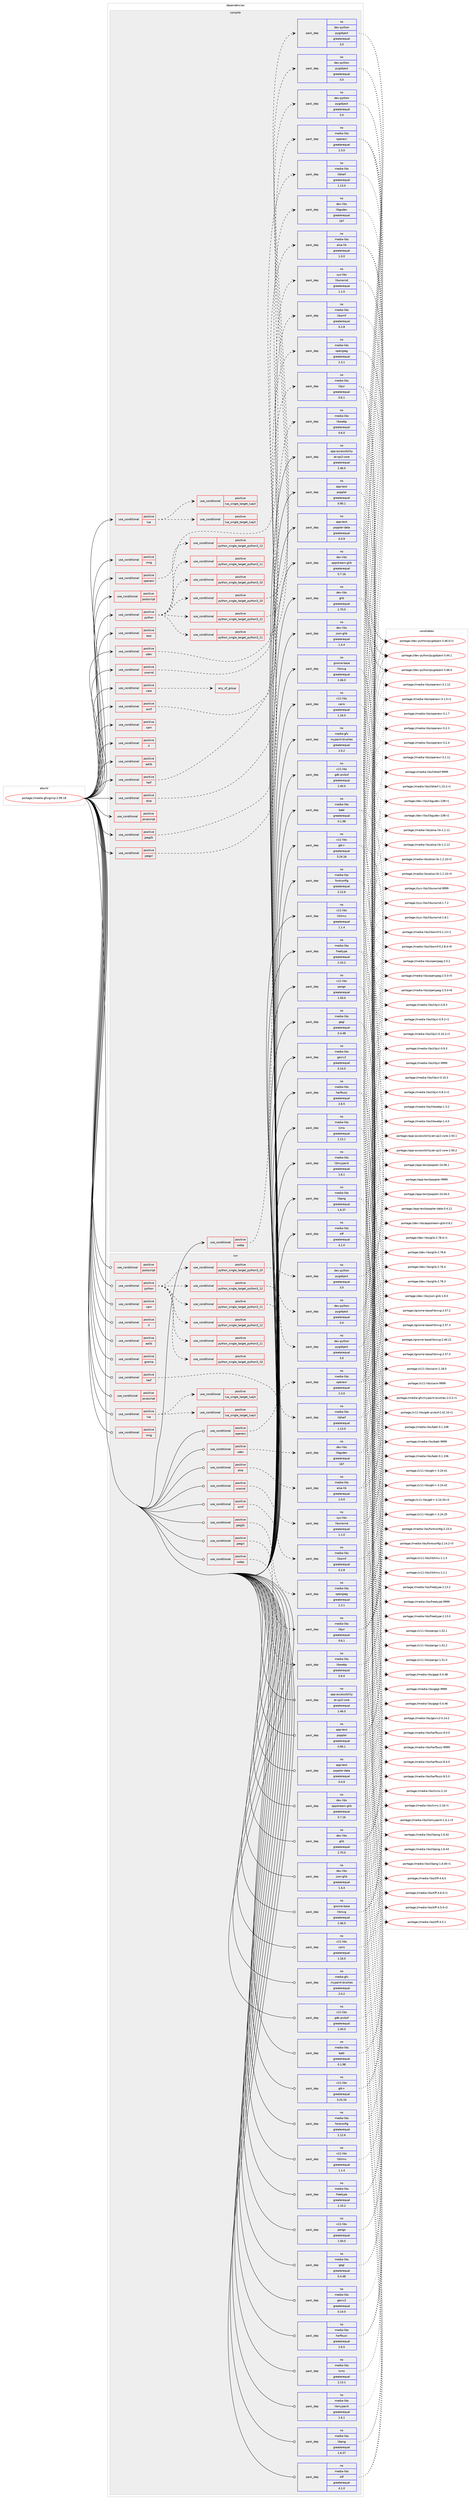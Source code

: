 digraph prolog {

# *************
# Graph options
# *************

newrank=true;
concentrate=true;
compound=true;
graph [rankdir=LR,fontname=Helvetica,fontsize=10,ranksep=1.5];#, ranksep=2.5, nodesep=0.2];
edge  [arrowhead=vee];
node  [fontname=Helvetica,fontsize=10];

# **********
# The ebuild
# **********

subgraph cluster_leftcol {
color=gray;
rank=same;
label=<<i>ebuild</i>>;
id [label="portage://media-gfx/gimp-2.99.18", color=red, width=4, href="../media-gfx/gimp-2.99.18.svg"];
}

# ****************
# The dependencies
# ****************

subgraph cluster_midcol {
color=gray;
label=<<i>dependencies</i>>;
subgraph cluster_compile {
fillcolor="#eeeeee";
style=filled;
label=<<i>compile</i>>;
subgraph cond71063 {
dependency150815 [label=<<TABLE BORDER="0" CELLBORDER="1" CELLSPACING="0" CELLPADDING="4"><TR><TD ROWSPAN="3" CELLPADDING="10">use_conditional</TD></TR><TR><TD>positive</TD></TR><TR><TD>X</TD></TR></TABLE>>, shape=none, color=red];
# *** BEGIN UNKNOWN DEPENDENCY TYPE (TODO) ***
# dependency150815 -> package_dependency(portage://media-gfx/gimp-2.99.18,install,no,x11-libs,libXcursor,none,[,,],[],[])
# *** END UNKNOWN DEPENDENCY TYPE (TODO) ***

}
id:e -> dependency150815:w [weight=20,style="solid",arrowhead="vee"];
subgraph cond71064 {
dependency150816 [label=<<TABLE BORDER="0" CELLBORDER="1" CELLSPACING="0" CELLPADDING="4"><TR><TD ROWSPAN="3" CELLPADDING="10">use_conditional</TD></TR><TR><TD>positive</TD></TR><TR><TD>aalib</TD></TR></TABLE>>, shape=none, color=red];
# *** BEGIN UNKNOWN DEPENDENCY TYPE (TODO) ***
# dependency150816 -> package_dependency(portage://media-gfx/gimp-2.99.18,install,no,media-libs,aalib,none,[,,],[],[])
# *** END UNKNOWN DEPENDENCY TYPE (TODO) ***

}
id:e -> dependency150816:w [weight=20,style="solid",arrowhead="vee"];
subgraph cond71065 {
dependency150817 [label=<<TABLE BORDER="0" CELLBORDER="1" CELLSPACING="0" CELLPADDING="4"><TR><TD ROWSPAN="3" CELLPADDING="10">use_conditional</TD></TR><TR><TD>positive</TD></TR><TR><TD>alsa</TD></TR></TABLE>>, shape=none, color=red];
subgraph pack77471 {
dependency150818 [label=<<TABLE BORDER="0" CELLBORDER="1" CELLSPACING="0" CELLPADDING="4" WIDTH="220"><TR><TD ROWSPAN="6" CELLPADDING="30">pack_dep</TD></TR><TR><TD WIDTH="110">no</TD></TR><TR><TD>media-libs</TD></TR><TR><TD>alsa-lib</TD></TR><TR><TD>greaterequal</TD></TR><TR><TD>1.0.0</TD></TR></TABLE>>, shape=none, color=blue];
}
dependency150817:e -> dependency150818:w [weight=20,style="dashed",arrowhead="vee"];
}
id:e -> dependency150817:w [weight=20,style="solid",arrowhead="vee"];
subgraph cond71066 {
dependency150819 [label=<<TABLE BORDER="0" CELLBORDER="1" CELLSPACING="0" CELLPADDING="4"><TR><TD ROWSPAN="3" CELLPADDING="10">use_conditional</TD></TR><TR><TD>positive</TD></TR><TR><TD>heif</TD></TR></TABLE>>, shape=none, color=red];
subgraph pack77472 {
dependency150820 [label=<<TABLE BORDER="0" CELLBORDER="1" CELLSPACING="0" CELLPADDING="4" WIDTH="220"><TR><TD ROWSPAN="6" CELLPADDING="30">pack_dep</TD></TR><TR><TD WIDTH="110">no</TD></TR><TR><TD>media-libs</TD></TR><TR><TD>libheif</TD></TR><TR><TD>greaterequal</TD></TR><TR><TD>1.13.0</TD></TR></TABLE>>, shape=none, color=blue];
}
dependency150819:e -> dependency150820:w [weight=20,style="dashed",arrowhead="vee"];
}
id:e -> dependency150819:w [weight=20,style="solid",arrowhead="vee"];
subgraph cond71067 {
dependency150821 [label=<<TABLE BORDER="0" CELLBORDER="1" CELLSPACING="0" CELLPADDING="4"><TR><TD ROWSPAN="3" CELLPADDING="10">use_conditional</TD></TR><TR><TD>positive</TD></TR><TR><TD>javascript</TD></TR></TABLE>>, shape=none, color=red];
# *** BEGIN UNKNOWN DEPENDENCY TYPE (TODO) ***
# dependency150821 -> package_dependency(portage://media-gfx/gimp-2.99.18,install,no,dev-libs,gjs,none,[,,],[],[])
# *** END UNKNOWN DEPENDENCY TYPE (TODO) ***

}
id:e -> dependency150821:w [weight=20,style="solid",arrowhead="vee"];
subgraph cond71068 {
dependency150822 [label=<<TABLE BORDER="0" CELLBORDER="1" CELLSPACING="0" CELLPADDING="4"><TR><TD ROWSPAN="3" CELLPADDING="10">use_conditional</TD></TR><TR><TD>positive</TD></TR><TR><TD>jpeg2k</TD></TR></TABLE>>, shape=none, color=red];
subgraph pack77473 {
dependency150823 [label=<<TABLE BORDER="0" CELLBORDER="1" CELLSPACING="0" CELLPADDING="4" WIDTH="220"><TR><TD ROWSPAN="6" CELLPADDING="30">pack_dep</TD></TR><TR><TD WIDTH="110">no</TD></TR><TR><TD>media-libs</TD></TR><TR><TD>openjpeg</TD></TR><TR><TD>greaterequal</TD></TR><TR><TD>2.3.1</TD></TR></TABLE>>, shape=none, color=blue];
}
dependency150822:e -> dependency150823:w [weight=20,style="dashed",arrowhead="vee"];
}
id:e -> dependency150822:w [weight=20,style="solid",arrowhead="vee"];
subgraph cond71069 {
dependency150824 [label=<<TABLE BORDER="0" CELLBORDER="1" CELLSPACING="0" CELLPADDING="4"><TR><TD ROWSPAN="3" CELLPADDING="10">use_conditional</TD></TR><TR><TD>positive</TD></TR><TR><TD>jpegxl</TD></TR></TABLE>>, shape=none, color=red];
subgraph pack77474 {
dependency150825 [label=<<TABLE BORDER="0" CELLBORDER="1" CELLSPACING="0" CELLPADDING="4" WIDTH="220"><TR><TD ROWSPAN="6" CELLPADDING="30">pack_dep</TD></TR><TR><TD WIDTH="110">no</TD></TR><TR><TD>media-libs</TD></TR><TR><TD>libjxl</TD></TR><TR><TD>greaterequal</TD></TR><TR><TD>0.6.1</TD></TR></TABLE>>, shape=none, color=blue];
}
dependency150824:e -> dependency150825:w [weight=20,style="dashed",arrowhead="vee"];
}
id:e -> dependency150824:w [weight=20,style="solid",arrowhead="vee"];
subgraph cond71070 {
dependency150826 [label=<<TABLE BORDER="0" CELLBORDER="1" CELLSPACING="0" CELLPADDING="4"><TR><TD ROWSPAN="3" CELLPADDING="10">use_conditional</TD></TR><TR><TD>positive</TD></TR><TR><TD>lua</TD></TR></TABLE>>, shape=none, color=red];
subgraph cond71071 {
dependency150827 [label=<<TABLE BORDER="0" CELLBORDER="1" CELLSPACING="0" CELLPADDING="4"><TR><TD ROWSPAN="3" CELLPADDING="10">use_conditional</TD></TR><TR><TD>positive</TD></TR><TR><TD>lua_single_target_luajit</TD></TR></TABLE>>, shape=none, color=red];
# *** BEGIN UNKNOWN DEPENDENCY TYPE (TODO) ***
# dependency150827 -> package_dependency(portage://media-gfx/gimp-2.99.18,install,no,dev-lang,luajit,none,[,,],any_same_slot,[])
# *** END UNKNOWN DEPENDENCY TYPE (TODO) ***

}
dependency150826:e -> dependency150827:w [weight=20,style="dashed",arrowhead="vee"];
subgraph cond71072 {
dependency150828 [label=<<TABLE BORDER="0" CELLBORDER="1" CELLSPACING="0" CELLPADDING="4"><TR><TD ROWSPAN="3" CELLPADDING="10">use_conditional</TD></TR><TR><TD>positive</TD></TR><TR><TD>lua_single_target_luajit</TD></TR></TABLE>>, shape=none, color=red];
# *** BEGIN UNKNOWN DEPENDENCY TYPE (TODO) ***
# dependency150828 -> package_dependency(portage://media-gfx/gimp-2.99.18,install,no,dev-lua,lgi,none,[,,],[],[use(enable(lua_targets_luajit),negative)])
# *** END UNKNOWN DEPENDENCY TYPE (TODO) ***

}
dependency150826:e -> dependency150828:w [weight=20,style="dashed",arrowhead="vee"];
}
id:e -> dependency150826:w [weight=20,style="solid",arrowhead="vee"];
subgraph cond71073 {
dependency150829 [label=<<TABLE BORDER="0" CELLBORDER="1" CELLSPACING="0" CELLPADDING="4"><TR><TD ROWSPAN="3" CELLPADDING="10">use_conditional</TD></TR><TR><TD>positive</TD></TR><TR><TD>mng</TD></TR></TABLE>>, shape=none, color=red];
# *** BEGIN UNKNOWN DEPENDENCY TYPE (TODO) ***
# dependency150829 -> package_dependency(portage://media-gfx/gimp-2.99.18,install,no,media-libs,libmng,none,[,,],any_same_slot,[])
# *** END UNKNOWN DEPENDENCY TYPE (TODO) ***

}
id:e -> dependency150829:w [weight=20,style="solid",arrowhead="vee"];
subgraph cond71074 {
dependency150830 [label=<<TABLE BORDER="0" CELLBORDER="1" CELLSPACING="0" CELLPADDING="4"><TR><TD ROWSPAN="3" CELLPADDING="10">use_conditional</TD></TR><TR><TD>positive</TD></TR><TR><TD>openexr</TD></TR></TABLE>>, shape=none, color=red];
subgraph pack77475 {
dependency150831 [label=<<TABLE BORDER="0" CELLBORDER="1" CELLSPACING="0" CELLPADDING="4" WIDTH="220"><TR><TD ROWSPAN="6" CELLPADDING="30">pack_dep</TD></TR><TR><TD WIDTH="110">no</TD></TR><TR><TD>media-libs</TD></TR><TR><TD>openexr</TD></TR><TR><TD>greaterequal</TD></TR><TR><TD>2.3.0</TD></TR></TABLE>>, shape=none, color=blue];
}
dependency150830:e -> dependency150831:w [weight=20,style="dashed",arrowhead="vee"];
}
id:e -> dependency150830:w [weight=20,style="solid",arrowhead="vee"];
subgraph cond71075 {
dependency150832 [label=<<TABLE BORDER="0" CELLBORDER="1" CELLSPACING="0" CELLPADDING="4"><TR><TD ROWSPAN="3" CELLPADDING="10">use_conditional</TD></TR><TR><TD>positive</TD></TR><TR><TD>postscript</TD></TR></TABLE>>, shape=none, color=red];
# *** BEGIN UNKNOWN DEPENDENCY TYPE (TODO) ***
# dependency150832 -> package_dependency(portage://media-gfx/gimp-2.99.18,install,no,app-text,ghostscript-gpl,none,[,,],any_same_slot,[])
# *** END UNKNOWN DEPENDENCY TYPE (TODO) ***

}
id:e -> dependency150832:w [weight=20,style="solid",arrowhead="vee"];
subgraph cond71076 {
dependency150833 [label=<<TABLE BORDER="0" CELLBORDER="1" CELLSPACING="0" CELLPADDING="4"><TR><TD ROWSPAN="3" CELLPADDING="10">use_conditional</TD></TR><TR><TD>positive</TD></TR><TR><TD>python</TD></TR></TABLE>>, shape=none, color=red];
subgraph cond71077 {
dependency150834 [label=<<TABLE BORDER="0" CELLBORDER="1" CELLSPACING="0" CELLPADDING="4"><TR><TD ROWSPAN="3" CELLPADDING="10">use_conditional</TD></TR><TR><TD>positive</TD></TR><TR><TD>python_single_target_python3_10</TD></TR></TABLE>>, shape=none, color=red];
# *** BEGIN UNKNOWN DEPENDENCY TYPE (TODO) ***
# dependency150834 -> package_dependency(portage://media-gfx/gimp-2.99.18,install,no,dev-lang,python,none,[,,],[slot(3.10)],[])
# *** END UNKNOWN DEPENDENCY TYPE (TODO) ***

}
dependency150833:e -> dependency150834:w [weight=20,style="dashed",arrowhead="vee"];
subgraph cond71078 {
dependency150835 [label=<<TABLE BORDER="0" CELLBORDER="1" CELLSPACING="0" CELLPADDING="4"><TR><TD ROWSPAN="3" CELLPADDING="10">use_conditional</TD></TR><TR><TD>positive</TD></TR><TR><TD>python_single_target_python3_11</TD></TR></TABLE>>, shape=none, color=red];
# *** BEGIN UNKNOWN DEPENDENCY TYPE (TODO) ***
# dependency150835 -> package_dependency(portage://media-gfx/gimp-2.99.18,install,no,dev-lang,python,none,[,,],[slot(3.11)],[])
# *** END UNKNOWN DEPENDENCY TYPE (TODO) ***

}
dependency150833:e -> dependency150835:w [weight=20,style="dashed",arrowhead="vee"];
subgraph cond71079 {
dependency150836 [label=<<TABLE BORDER="0" CELLBORDER="1" CELLSPACING="0" CELLPADDING="4"><TR><TD ROWSPAN="3" CELLPADDING="10">use_conditional</TD></TR><TR><TD>positive</TD></TR><TR><TD>python_single_target_python3_12</TD></TR></TABLE>>, shape=none, color=red];
# *** BEGIN UNKNOWN DEPENDENCY TYPE (TODO) ***
# dependency150836 -> package_dependency(portage://media-gfx/gimp-2.99.18,install,no,dev-lang,python,none,[,,],[slot(3.12)],[])
# *** END UNKNOWN DEPENDENCY TYPE (TODO) ***

}
dependency150833:e -> dependency150836:w [weight=20,style="dashed",arrowhead="vee"];
subgraph cond71080 {
dependency150837 [label=<<TABLE BORDER="0" CELLBORDER="1" CELLSPACING="0" CELLPADDING="4"><TR><TD ROWSPAN="3" CELLPADDING="10">use_conditional</TD></TR><TR><TD>positive</TD></TR><TR><TD>python_single_target_python3_10</TD></TR></TABLE>>, shape=none, color=red];
subgraph pack77476 {
dependency150838 [label=<<TABLE BORDER="0" CELLBORDER="1" CELLSPACING="0" CELLPADDING="4" WIDTH="220"><TR><TD ROWSPAN="6" CELLPADDING="30">pack_dep</TD></TR><TR><TD WIDTH="110">no</TD></TR><TR><TD>dev-python</TD></TR><TR><TD>pygobject</TD></TR><TR><TD>greaterequal</TD></TR><TR><TD>3.0</TD></TR></TABLE>>, shape=none, color=blue];
}
dependency150837:e -> dependency150838:w [weight=20,style="dashed",arrowhead="vee"];
}
dependency150833:e -> dependency150837:w [weight=20,style="dashed",arrowhead="vee"];
subgraph cond71081 {
dependency150839 [label=<<TABLE BORDER="0" CELLBORDER="1" CELLSPACING="0" CELLPADDING="4"><TR><TD ROWSPAN="3" CELLPADDING="10">use_conditional</TD></TR><TR><TD>positive</TD></TR><TR><TD>python_single_target_python3_11</TD></TR></TABLE>>, shape=none, color=red];
subgraph pack77477 {
dependency150840 [label=<<TABLE BORDER="0" CELLBORDER="1" CELLSPACING="0" CELLPADDING="4" WIDTH="220"><TR><TD ROWSPAN="6" CELLPADDING="30">pack_dep</TD></TR><TR><TD WIDTH="110">no</TD></TR><TR><TD>dev-python</TD></TR><TR><TD>pygobject</TD></TR><TR><TD>greaterequal</TD></TR><TR><TD>3.0</TD></TR></TABLE>>, shape=none, color=blue];
}
dependency150839:e -> dependency150840:w [weight=20,style="dashed",arrowhead="vee"];
}
dependency150833:e -> dependency150839:w [weight=20,style="dashed",arrowhead="vee"];
subgraph cond71082 {
dependency150841 [label=<<TABLE BORDER="0" CELLBORDER="1" CELLSPACING="0" CELLPADDING="4"><TR><TD ROWSPAN="3" CELLPADDING="10">use_conditional</TD></TR><TR><TD>positive</TD></TR><TR><TD>python_single_target_python3_12</TD></TR></TABLE>>, shape=none, color=red];
subgraph pack77478 {
dependency150842 [label=<<TABLE BORDER="0" CELLBORDER="1" CELLSPACING="0" CELLPADDING="4" WIDTH="220"><TR><TD ROWSPAN="6" CELLPADDING="30">pack_dep</TD></TR><TR><TD WIDTH="110">no</TD></TR><TR><TD>dev-python</TD></TR><TR><TD>pygobject</TD></TR><TR><TD>greaterequal</TD></TR><TR><TD>3.0</TD></TR></TABLE>>, shape=none, color=blue];
}
dependency150841:e -> dependency150842:w [weight=20,style="dashed",arrowhead="vee"];
}
dependency150833:e -> dependency150841:w [weight=20,style="dashed",arrowhead="vee"];
}
id:e -> dependency150833:w [weight=20,style="solid",arrowhead="vee"];
subgraph cond71083 {
dependency150843 [label=<<TABLE BORDER="0" CELLBORDER="1" CELLSPACING="0" CELLPADDING="4"><TR><TD ROWSPAN="3" CELLPADDING="10">use_conditional</TD></TR><TR><TD>positive</TD></TR><TR><TD>test</TD></TR></TABLE>>, shape=none, color=red];
# *** BEGIN UNKNOWN DEPENDENCY TYPE (TODO) ***
# dependency150843 -> package_dependency(portage://media-gfx/gimp-2.99.18,install,no,x11-misc,xvfb-run,none,[,,],[],[])
# *** END UNKNOWN DEPENDENCY TYPE (TODO) ***

}
id:e -> dependency150843:w [weight=20,style="solid",arrowhead="vee"];
subgraph cond71084 {
dependency150844 [label=<<TABLE BORDER="0" CELLBORDER="1" CELLSPACING="0" CELLPADDING="4"><TR><TD ROWSPAN="3" CELLPADDING="10">use_conditional</TD></TR><TR><TD>positive</TD></TR><TR><TD>udev</TD></TR></TABLE>>, shape=none, color=red];
subgraph pack77479 {
dependency150845 [label=<<TABLE BORDER="0" CELLBORDER="1" CELLSPACING="0" CELLPADDING="4" WIDTH="220"><TR><TD ROWSPAN="6" CELLPADDING="30">pack_dep</TD></TR><TR><TD WIDTH="110">no</TD></TR><TR><TD>dev-libs</TD></TR><TR><TD>libgudev</TD></TR><TR><TD>greaterequal</TD></TR><TR><TD>167</TD></TR></TABLE>>, shape=none, color=blue];
}
dependency150844:e -> dependency150845:w [weight=20,style="dashed",arrowhead="vee"];
}
id:e -> dependency150844:w [weight=20,style="solid",arrowhead="vee"];
subgraph cond71085 {
dependency150846 [label=<<TABLE BORDER="0" CELLBORDER="1" CELLSPACING="0" CELLPADDING="4"><TR><TD ROWSPAN="3" CELLPADDING="10">use_conditional</TD></TR><TR><TD>positive</TD></TR><TR><TD>unwind</TD></TR></TABLE>>, shape=none, color=red];
subgraph pack77480 {
dependency150847 [label=<<TABLE BORDER="0" CELLBORDER="1" CELLSPACING="0" CELLPADDING="4" WIDTH="220"><TR><TD ROWSPAN="6" CELLPADDING="30">pack_dep</TD></TR><TR><TD WIDTH="110">no</TD></TR><TR><TD>sys-libs</TD></TR><TR><TD>libunwind</TD></TR><TR><TD>greaterequal</TD></TR><TR><TD>1.1.0</TD></TR></TABLE>>, shape=none, color=blue];
}
dependency150846:e -> dependency150847:w [weight=20,style="dashed",arrowhead="vee"];
}
id:e -> dependency150846:w [weight=20,style="solid",arrowhead="vee"];
subgraph cond71086 {
dependency150848 [label=<<TABLE BORDER="0" CELLBORDER="1" CELLSPACING="0" CELLPADDING="4"><TR><TD ROWSPAN="3" CELLPADDING="10">use_conditional</TD></TR><TR><TD>positive</TD></TR><TR><TD>vala</TD></TR></TABLE>>, shape=none, color=red];
subgraph any2126 {
dependency150849 [label=<<TABLE BORDER="0" CELLBORDER="1" CELLSPACING="0" CELLPADDING="4"><TR><TD CELLPADDING="10">any_of_group</TD></TR></TABLE>>, shape=none, color=red];# *** BEGIN UNKNOWN DEPENDENCY TYPE (TODO) ***
# dependency150849 -> package_dependency(portage://media-gfx/gimp-2.99.18,install,no,dev-lang,vala,none,[,,],[slot(0.56)],[use(enable(vapigen),positive)])
# *** END UNKNOWN DEPENDENCY TYPE (TODO) ***

}
dependency150848:e -> dependency150849:w [weight=20,style="dashed",arrowhead="vee"];
}
id:e -> dependency150848:w [weight=20,style="solid",arrowhead="vee"];
subgraph cond71087 {
dependency150850 [label=<<TABLE BORDER="0" CELLBORDER="1" CELLSPACING="0" CELLPADDING="4"><TR><TD ROWSPAN="3" CELLPADDING="10">use_conditional</TD></TR><TR><TD>positive</TD></TR><TR><TD>webp</TD></TR></TABLE>>, shape=none, color=red];
subgraph pack77481 {
dependency150851 [label=<<TABLE BORDER="0" CELLBORDER="1" CELLSPACING="0" CELLPADDING="4" WIDTH="220"><TR><TD ROWSPAN="6" CELLPADDING="30">pack_dep</TD></TR><TR><TD WIDTH="110">no</TD></TR><TR><TD>media-libs</TD></TR><TR><TD>libwebp</TD></TR><TR><TD>greaterequal</TD></TR><TR><TD>0.6.0</TD></TR></TABLE>>, shape=none, color=blue];
}
dependency150850:e -> dependency150851:w [weight=20,style="dashed",arrowhead="vee"];
}
id:e -> dependency150850:w [weight=20,style="solid",arrowhead="vee"];
subgraph cond71088 {
dependency150852 [label=<<TABLE BORDER="0" CELLBORDER="1" CELLSPACING="0" CELLPADDING="4"><TR><TD ROWSPAN="3" CELLPADDING="10">use_conditional</TD></TR><TR><TD>positive</TD></TR><TR><TD>wmf</TD></TR></TABLE>>, shape=none, color=red];
subgraph pack77482 {
dependency150853 [label=<<TABLE BORDER="0" CELLBORDER="1" CELLSPACING="0" CELLPADDING="4" WIDTH="220"><TR><TD ROWSPAN="6" CELLPADDING="30">pack_dep</TD></TR><TR><TD WIDTH="110">no</TD></TR><TR><TD>media-libs</TD></TR><TR><TD>libwmf</TD></TR><TR><TD>greaterequal</TD></TR><TR><TD>0.2.8</TD></TR></TABLE>>, shape=none, color=blue];
}
dependency150852:e -> dependency150853:w [weight=20,style="dashed",arrowhead="vee"];
}
id:e -> dependency150852:w [weight=20,style="solid",arrowhead="vee"];
subgraph cond71089 {
dependency150854 [label=<<TABLE BORDER="0" CELLBORDER="1" CELLSPACING="0" CELLPADDING="4"><TR><TD ROWSPAN="3" CELLPADDING="10">use_conditional</TD></TR><TR><TD>positive</TD></TR><TR><TD>xpm</TD></TR></TABLE>>, shape=none, color=red];
# *** BEGIN UNKNOWN DEPENDENCY TYPE (TODO) ***
# dependency150854 -> package_dependency(portage://media-gfx/gimp-2.99.18,install,no,x11-libs,libXpm,none,[,,],[],[])
# *** END UNKNOWN DEPENDENCY TYPE (TODO) ***

}
id:e -> dependency150854:w [weight=20,style="solid",arrowhead="vee"];
subgraph pack77483 {
dependency150855 [label=<<TABLE BORDER="0" CELLBORDER="1" CELLSPACING="0" CELLPADDING="4" WIDTH="220"><TR><TD ROWSPAN="6" CELLPADDING="30">pack_dep</TD></TR><TR><TD WIDTH="110">no</TD></TR><TR><TD>app-accessibility</TD></TR><TR><TD>at-spi2-core</TD></TR><TR><TD>greaterequal</TD></TR><TR><TD>2.46.0</TD></TR></TABLE>>, shape=none, color=blue];
}
id:e -> dependency150855:w [weight=20,style="solid",arrowhead="vee"];
subgraph pack77484 {
dependency150856 [label=<<TABLE BORDER="0" CELLBORDER="1" CELLSPACING="0" CELLPADDING="4" WIDTH="220"><TR><TD ROWSPAN="6" CELLPADDING="30">pack_dep</TD></TR><TR><TD WIDTH="110">no</TD></TR><TR><TD>app-text</TD></TR><TR><TD>poppler</TD></TR><TR><TD>greaterequal</TD></TR><TR><TD>0.90.1</TD></TR></TABLE>>, shape=none, color=blue];
}
id:e -> dependency150856:w [weight=20,style="solid",arrowhead="vee"];
subgraph pack77485 {
dependency150857 [label=<<TABLE BORDER="0" CELLBORDER="1" CELLSPACING="0" CELLPADDING="4" WIDTH="220"><TR><TD ROWSPAN="6" CELLPADDING="30">pack_dep</TD></TR><TR><TD WIDTH="110">no</TD></TR><TR><TD>app-text</TD></TR><TR><TD>poppler-data</TD></TR><TR><TD>greaterequal</TD></TR><TR><TD>0.4.9</TD></TR></TABLE>>, shape=none, color=blue];
}
id:e -> dependency150857:w [weight=20,style="solid",arrowhead="vee"];
subgraph pack77486 {
dependency150858 [label=<<TABLE BORDER="0" CELLBORDER="1" CELLSPACING="0" CELLPADDING="4" WIDTH="220"><TR><TD ROWSPAN="6" CELLPADDING="30">pack_dep</TD></TR><TR><TD WIDTH="110">no</TD></TR><TR><TD>dev-libs</TD></TR><TR><TD>appstream-glib</TD></TR><TR><TD>greaterequal</TD></TR><TR><TD>0.7.16</TD></TR></TABLE>>, shape=none, color=blue];
}
id:e -> dependency150858:w [weight=20,style="solid",arrowhead="vee"];
subgraph pack77487 {
dependency150859 [label=<<TABLE BORDER="0" CELLBORDER="1" CELLSPACING="0" CELLPADDING="4" WIDTH="220"><TR><TD ROWSPAN="6" CELLPADDING="30">pack_dep</TD></TR><TR><TD WIDTH="110">no</TD></TR><TR><TD>dev-libs</TD></TR><TR><TD>glib</TD></TR><TR><TD>greaterequal</TD></TR><TR><TD>2.70.0</TD></TR></TABLE>>, shape=none, color=blue];
}
id:e -> dependency150859:w [weight=20,style="solid",arrowhead="vee"];
subgraph pack77488 {
dependency150860 [label=<<TABLE BORDER="0" CELLBORDER="1" CELLSPACING="0" CELLPADDING="4" WIDTH="220"><TR><TD ROWSPAN="6" CELLPADDING="30">pack_dep</TD></TR><TR><TD WIDTH="110">no</TD></TR><TR><TD>dev-libs</TD></TR><TR><TD>json-glib</TD></TR><TR><TD>greaterequal</TD></TR><TR><TD>1.4.4</TD></TR></TABLE>>, shape=none, color=blue];
}
id:e -> dependency150860:w [weight=20,style="solid",arrowhead="vee"];
# *** BEGIN UNKNOWN DEPENDENCY TYPE (TODO) ***
# id -> package_dependency(portage://media-gfx/gimp-2.99.18,install,no,dev-libs,libxml2,none,[,,],[slot(2)],[])
# *** END UNKNOWN DEPENDENCY TYPE (TODO) ***

# *** BEGIN UNKNOWN DEPENDENCY TYPE (TODO) ***
# id -> package_dependency(portage://media-gfx/gimp-2.99.18,install,no,dev-libs,libxslt,none,[,,],[],[])
# *** END UNKNOWN DEPENDENCY TYPE (TODO) ***

subgraph pack77489 {
dependency150861 [label=<<TABLE BORDER="0" CELLBORDER="1" CELLSPACING="0" CELLPADDING="4" WIDTH="220"><TR><TD ROWSPAN="6" CELLPADDING="30">pack_dep</TD></TR><TR><TD WIDTH="110">no</TD></TR><TR><TD>gnome-base</TD></TR><TR><TD>librsvg</TD></TR><TR><TD>greaterequal</TD></TR><TR><TD>2.46.0</TD></TR></TABLE>>, shape=none, color=blue];
}
id:e -> dependency150861:w [weight=20,style="solid",arrowhead="vee"];
subgraph pack77490 {
dependency150862 [label=<<TABLE BORDER="0" CELLBORDER="1" CELLSPACING="0" CELLPADDING="4" WIDTH="220"><TR><TD ROWSPAN="6" CELLPADDING="30">pack_dep</TD></TR><TR><TD WIDTH="110">no</TD></TR><TR><TD>media-gfx</TD></TR><TR><TD>mypaint-brushes</TD></TR><TR><TD>greaterequal</TD></TR><TR><TD>2.0.2</TD></TR></TABLE>>, shape=none, color=blue];
}
id:e -> dependency150862:w [weight=20,style="solid",arrowhead="vee"];
subgraph pack77491 {
dependency150863 [label=<<TABLE BORDER="0" CELLBORDER="1" CELLSPACING="0" CELLPADDING="4" WIDTH="220"><TR><TD ROWSPAN="6" CELLPADDING="30">pack_dep</TD></TR><TR><TD WIDTH="110">no</TD></TR><TR><TD>media-libs</TD></TR><TR><TD>babl</TD></TR><TR><TD>greaterequal</TD></TR><TR><TD>0.1.98</TD></TR></TABLE>>, shape=none, color=blue];
}
id:e -> dependency150863:w [weight=20,style="solid",arrowhead="vee"];
subgraph pack77492 {
dependency150864 [label=<<TABLE BORDER="0" CELLBORDER="1" CELLSPACING="0" CELLPADDING="4" WIDTH="220"><TR><TD ROWSPAN="6" CELLPADDING="30">pack_dep</TD></TR><TR><TD WIDTH="110">no</TD></TR><TR><TD>media-libs</TD></TR><TR><TD>fontconfig</TD></TR><TR><TD>greaterequal</TD></TR><TR><TD>2.12.6</TD></TR></TABLE>>, shape=none, color=blue];
}
id:e -> dependency150864:w [weight=20,style="solid",arrowhead="vee"];
subgraph pack77493 {
dependency150865 [label=<<TABLE BORDER="0" CELLBORDER="1" CELLSPACING="0" CELLPADDING="4" WIDTH="220"><TR><TD ROWSPAN="6" CELLPADDING="30">pack_dep</TD></TR><TR><TD WIDTH="110">no</TD></TR><TR><TD>media-libs</TD></TR><TR><TD>freetype</TD></TR><TR><TD>greaterequal</TD></TR><TR><TD>2.10.2</TD></TR></TABLE>>, shape=none, color=blue];
}
id:e -> dependency150865:w [weight=20,style="solid",arrowhead="vee"];
subgraph pack77494 {
dependency150866 [label=<<TABLE BORDER="0" CELLBORDER="1" CELLSPACING="0" CELLPADDING="4" WIDTH="220"><TR><TD ROWSPAN="6" CELLPADDING="30">pack_dep</TD></TR><TR><TD WIDTH="110">no</TD></TR><TR><TD>media-libs</TD></TR><TR><TD>gegl</TD></TR><TR><TD>greaterequal</TD></TR><TR><TD>0.4.48</TD></TR></TABLE>>, shape=none, color=blue];
}
id:e -> dependency150866:w [weight=20,style="solid",arrowhead="vee"];
subgraph pack77495 {
dependency150867 [label=<<TABLE BORDER="0" CELLBORDER="1" CELLSPACING="0" CELLPADDING="4" WIDTH="220"><TR><TD ROWSPAN="6" CELLPADDING="30">pack_dep</TD></TR><TR><TD WIDTH="110">no</TD></TR><TR><TD>media-libs</TD></TR><TR><TD>gexiv2</TD></TR><TR><TD>greaterequal</TD></TR><TR><TD>0.14.0</TD></TR></TABLE>>, shape=none, color=blue];
}
id:e -> dependency150867:w [weight=20,style="solid",arrowhead="vee"];
subgraph pack77496 {
dependency150868 [label=<<TABLE BORDER="0" CELLBORDER="1" CELLSPACING="0" CELLPADDING="4" WIDTH="220"><TR><TD ROWSPAN="6" CELLPADDING="30">pack_dep</TD></TR><TR><TD WIDTH="110">no</TD></TR><TR><TD>media-libs</TD></TR><TR><TD>harfbuzz</TD></TR><TR><TD>greaterequal</TD></TR><TR><TD>2.6.5</TD></TR></TABLE>>, shape=none, color=blue];
}
id:e -> dependency150868:w [weight=20,style="solid",arrowhead="vee"];
subgraph pack77497 {
dependency150869 [label=<<TABLE BORDER="0" CELLBORDER="1" CELLSPACING="0" CELLPADDING="4" WIDTH="220"><TR><TD ROWSPAN="6" CELLPADDING="30">pack_dep</TD></TR><TR><TD WIDTH="110">no</TD></TR><TR><TD>media-libs</TD></TR><TR><TD>lcms</TD></TR><TR><TD>greaterequal</TD></TR><TR><TD>2.13.1</TD></TR></TABLE>>, shape=none, color=blue];
}
id:e -> dependency150869:w [weight=20,style="solid",arrowhead="vee"];
# *** BEGIN UNKNOWN DEPENDENCY TYPE (TODO) ***
# id -> package_dependency(portage://media-gfx/gimp-2.99.18,install,no,media-libs,libjpeg-turbo,none,[,,],any_same_slot,[])
# *** END UNKNOWN DEPENDENCY TYPE (TODO) ***

subgraph pack77498 {
dependency150870 [label=<<TABLE BORDER="0" CELLBORDER="1" CELLSPACING="0" CELLPADDING="4" WIDTH="220"><TR><TD ROWSPAN="6" CELLPADDING="30">pack_dep</TD></TR><TR><TD WIDTH="110">no</TD></TR><TR><TD>media-libs</TD></TR><TR><TD>libmypaint</TD></TR><TR><TD>greaterequal</TD></TR><TR><TD>1.6.1</TD></TR></TABLE>>, shape=none, color=blue];
}
id:e -> dependency150870:w [weight=20,style="solid",arrowhead="vee"];
subgraph pack77499 {
dependency150871 [label=<<TABLE BORDER="0" CELLBORDER="1" CELLSPACING="0" CELLPADDING="4" WIDTH="220"><TR><TD ROWSPAN="6" CELLPADDING="30">pack_dep</TD></TR><TR><TD WIDTH="110">no</TD></TR><TR><TD>media-libs</TD></TR><TR><TD>libpng</TD></TR><TR><TD>greaterequal</TD></TR><TR><TD>1.6.37</TD></TR></TABLE>>, shape=none, color=blue];
}
id:e -> dependency150871:w [weight=20,style="solid",arrowhead="vee"];
subgraph pack77500 {
dependency150872 [label=<<TABLE BORDER="0" CELLBORDER="1" CELLSPACING="0" CELLPADDING="4" WIDTH="220"><TR><TD ROWSPAN="6" CELLPADDING="30">pack_dep</TD></TR><TR><TD WIDTH="110">no</TD></TR><TR><TD>media-libs</TD></TR><TR><TD>tiff</TD></TR><TR><TD>greaterequal</TD></TR><TR><TD>4.1.0</TD></TR></TABLE>>, shape=none, color=blue];
}
id:e -> dependency150872:w [weight=20,style="solid",arrowhead="vee"];
# *** BEGIN UNKNOWN DEPENDENCY TYPE (TODO) ***
# id -> package_dependency(portage://media-gfx/gimp-2.99.18,install,no,net-libs,glib-networking,none,[,,],[],[use(enable(ssl),none)])
# *** END UNKNOWN DEPENDENCY TYPE (TODO) ***

# *** BEGIN UNKNOWN DEPENDENCY TYPE (TODO) ***
# id -> package_dependency(portage://media-gfx/gimp-2.99.18,install,no,sys-libs,zlib,none,[,,],[],[])
# *** END UNKNOWN DEPENDENCY TYPE (TODO) ***

subgraph pack77501 {
dependency150873 [label=<<TABLE BORDER="0" CELLBORDER="1" CELLSPACING="0" CELLPADDING="4" WIDTH="220"><TR><TD ROWSPAN="6" CELLPADDING="30">pack_dep</TD></TR><TR><TD WIDTH="110">no</TD></TR><TR><TD>x11-libs</TD></TR><TR><TD>cairo</TD></TR><TR><TD>greaterequal</TD></TR><TR><TD>1.16.0</TD></TR></TABLE>>, shape=none, color=blue];
}
id:e -> dependency150873:w [weight=20,style="solid",arrowhead="vee"];
subgraph pack77502 {
dependency150874 [label=<<TABLE BORDER="0" CELLBORDER="1" CELLSPACING="0" CELLPADDING="4" WIDTH="220"><TR><TD ROWSPAN="6" CELLPADDING="30">pack_dep</TD></TR><TR><TD WIDTH="110">no</TD></TR><TR><TD>x11-libs</TD></TR><TR><TD>gdk-pixbuf</TD></TR><TR><TD>greaterequal</TD></TR><TR><TD>2.40.0</TD></TR></TABLE>>, shape=none, color=blue];
}
id:e -> dependency150874:w [weight=20,style="solid",arrowhead="vee"];
subgraph pack77503 {
dependency150875 [label=<<TABLE BORDER="0" CELLBORDER="1" CELLSPACING="0" CELLPADDING="4" WIDTH="220"><TR><TD ROWSPAN="6" CELLPADDING="30">pack_dep</TD></TR><TR><TD WIDTH="110">no</TD></TR><TR><TD>x11-libs</TD></TR><TR><TD>gtk+</TD></TR><TR><TD>greaterequal</TD></TR><TR><TD>3.24.16</TD></TR></TABLE>>, shape=none, color=blue];
}
id:e -> dependency150875:w [weight=20,style="solid",arrowhead="vee"];
subgraph pack77504 {
dependency150876 [label=<<TABLE BORDER="0" CELLBORDER="1" CELLSPACING="0" CELLPADDING="4" WIDTH="220"><TR><TD ROWSPAN="6" CELLPADDING="30">pack_dep</TD></TR><TR><TD WIDTH="110">no</TD></TR><TR><TD>x11-libs</TD></TR><TR><TD>libXmu</TD></TR><TR><TD>greaterequal</TD></TR><TR><TD>1.1.4</TD></TR></TABLE>>, shape=none, color=blue];
}
id:e -> dependency150876:w [weight=20,style="solid",arrowhead="vee"];
subgraph pack77505 {
dependency150877 [label=<<TABLE BORDER="0" CELLBORDER="1" CELLSPACING="0" CELLPADDING="4" WIDTH="220"><TR><TD ROWSPAN="6" CELLPADDING="30">pack_dep</TD></TR><TR><TD WIDTH="110">no</TD></TR><TR><TD>x11-libs</TD></TR><TR><TD>pango</TD></TR><TR><TD>greaterequal</TD></TR><TR><TD>1.50.0</TD></TR></TABLE>>, shape=none, color=blue];
}
id:e -> dependency150877:w [weight=20,style="solid",arrowhead="vee"];
}
subgraph cluster_compileandrun {
fillcolor="#eeeeee";
style=filled;
label=<<i>compile and run</i>>;
}
subgraph cluster_run {
fillcolor="#eeeeee";
style=filled;
label=<<i>run</i>>;
subgraph cond71090 {
dependency150878 [label=<<TABLE BORDER="0" CELLBORDER="1" CELLSPACING="0" CELLPADDING="4"><TR><TD ROWSPAN="3" CELLPADDING="10">use_conditional</TD></TR><TR><TD>positive</TD></TR><TR><TD>X</TD></TR></TABLE>>, shape=none, color=red];
# *** BEGIN UNKNOWN DEPENDENCY TYPE (TODO) ***
# dependency150878 -> package_dependency(portage://media-gfx/gimp-2.99.18,run,no,x11-libs,libXcursor,none,[,,],[],[])
# *** END UNKNOWN DEPENDENCY TYPE (TODO) ***

}
id:e -> dependency150878:w [weight=20,style="solid",arrowhead="odot"];
subgraph cond71091 {
dependency150879 [label=<<TABLE BORDER="0" CELLBORDER="1" CELLSPACING="0" CELLPADDING="4"><TR><TD ROWSPAN="3" CELLPADDING="10">use_conditional</TD></TR><TR><TD>positive</TD></TR><TR><TD>aalib</TD></TR></TABLE>>, shape=none, color=red];
# *** BEGIN UNKNOWN DEPENDENCY TYPE (TODO) ***
# dependency150879 -> package_dependency(portage://media-gfx/gimp-2.99.18,run,no,media-libs,aalib,none,[,,],[],[])
# *** END UNKNOWN DEPENDENCY TYPE (TODO) ***

}
id:e -> dependency150879:w [weight=20,style="solid",arrowhead="odot"];
subgraph cond71092 {
dependency150880 [label=<<TABLE BORDER="0" CELLBORDER="1" CELLSPACING="0" CELLPADDING="4"><TR><TD ROWSPAN="3" CELLPADDING="10">use_conditional</TD></TR><TR><TD>positive</TD></TR><TR><TD>alsa</TD></TR></TABLE>>, shape=none, color=red];
subgraph pack77506 {
dependency150881 [label=<<TABLE BORDER="0" CELLBORDER="1" CELLSPACING="0" CELLPADDING="4" WIDTH="220"><TR><TD ROWSPAN="6" CELLPADDING="30">pack_dep</TD></TR><TR><TD WIDTH="110">no</TD></TR><TR><TD>media-libs</TD></TR><TR><TD>alsa-lib</TD></TR><TR><TD>greaterequal</TD></TR><TR><TD>1.0.0</TD></TR></TABLE>>, shape=none, color=blue];
}
dependency150880:e -> dependency150881:w [weight=20,style="dashed",arrowhead="vee"];
}
id:e -> dependency150880:w [weight=20,style="solid",arrowhead="odot"];
subgraph cond71093 {
dependency150882 [label=<<TABLE BORDER="0" CELLBORDER="1" CELLSPACING="0" CELLPADDING="4"><TR><TD ROWSPAN="3" CELLPADDING="10">use_conditional</TD></TR><TR><TD>positive</TD></TR><TR><TD>gnome</TD></TR></TABLE>>, shape=none, color=red];
# *** BEGIN UNKNOWN DEPENDENCY TYPE (TODO) ***
# dependency150882 -> package_dependency(portage://media-gfx/gimp-2.99.18,run,no,gnome-base,gvfs,none,[,,],[],[])
# *** END UNKNOWN DEPENDENCY TYPE (TODO) ***

}
id:e -> dependency150882:w [weight=20,style="solid",arrowhead="odot"];
subgraph cond71094 {
dependency150883 [label=<<TABLE BORDER="0" CELLBORDER="1" CELLSPACING="0" CELLPADDING="4"><TR><TD ROWSPAN="3" CELLPADDING="10">use_conditional</TD></TR><TR><TD>positive</TD></TR><TR><TD>heif</TD></TR></TABLE>>, shape=none, color=red];
subgraph pack77507 {
dependency150884 [label=<<TABLE BORDER="0" CELLBORDER="1" CELLSPACING="0" CELLPADDING="4" WIDTH="220"><TR><TD ROWSPAN="6" CELLPADDING="30">pack_dep</TD></TR><TR><TD WIDTH="110">no</TD></TR><TR><TD>media-libs</TD></TR><TR><TD>libheif</TD></TR><TR><TD>greaterequal</TD></TR><TR><TD>1.13.0</TD></TR></TABLE>>, shape=none, color=blue];
}
dependency150883:e -> dependency150884:w [weight=20,style="dashed",arrowhead="vee"];
}
id:e -> dependency150883:w [weight=20,style="solid",arrowhead="odot"];
subgraph cond71095 {
dependency150885 [label=<<TABLE BORDER="0" CELLBORDER="1" CELLSPACING="0" CELLPADDING="4"><TR><TD ROWSPAN="3" CELLPADDING="10">use_conditional</TD></TR><TR><TD>positive</TD></TR><TR><TD>javascript</TD></TR></TABLE>>, shape=none, color=red];
# *** BEGIN UNKNOWN DEPENDENCY TYPE (TODO) ***
# dependency150885 -> package_dependency(portage://media-gfx/gimp-2.99.18,run,no,dev-libs,gjs,none,[,,],[],[])
# *** END UNKNOWN DEPENDENCY TYPE (TODO) ***

}
id:e -> dependency150885:w [weight=20,style="solid",arrowhead="odot"];
subgraph cond71096 {
dependency150886 [label=<<TABLE BORDER="0" CELLBORDER="1" CELLSPACING="0" CELLPADDING="4"><TR><TD ROWSPAN="3" CELLPADDING="10">use_conditional</TD></TR><TR><TD>positive</TD></TR><TR><TD>jpeg2k</TD></TR></TABLE>>, shape=none, color=red];
subgraph pack77508 {
dependency150887 [label=<<TABLE BORDER="0" CELLBORDER="1" CELLSPACING="0" CELLPADDING="4" WIDTH="220"><TR><TD ROWSPAN="6" CELLPADDING="30">pack_dep</TD></TR><TR><TD WIDTH="110">no</TD></TR><TR><TD>media-libs</TD></TR><TR><TD>openjpeg</TD></TR><TR><TD>greaterequal</TD></TR><TR><TD>2.3.1</TD></TR></TABLE>>, shape=none, color=blue];
}
dependency150886:e -> dependency150887:w [weight=20,style="dashed",arrowhead="vee"];
}
id:e -> dependency150886:w [weight=20,style="solid",arrowhead="odot"];
subgraph cond71097 {
dependency150888 [label=<<TABLE BORDER="0" CELLBORDER="1" CELLSPACING="0" CELLPADDING="4"><TR><TD ROWSPAN="3" CELLPADDING="10">use_conditional</TD></TR><TR><TD>positive</TD></TR><TR><TD>jpegxl</TD></TR></TABLE>>, shape=none, color=red];
subgraph pack77509 {
dependency150889 [label=<<TABLE BORDER="0" CELLBORDER="1" CELLSPACING="0" CELLPADDING="4" WIDTH="220"><TR><TD ROWSPAN="6" CELLPADDING="30">pack_dep</TD></TR><TR><TD WIDTH="110">no</TD></TR><TR><TD>media-libs</TD></TR><TR><TD>libjxl</TD></TR><TR><TD>greaterequal</TD></TR><TR><TD>0.6.1</TD></TR></TABLE>>, shape=none, color=blue];
}
dependency150888:e -> dependency150889:w [weight=20,style="dashed",arrowhead="vee"];
}
id:e -> dependency150888:w [weight=20,style="solid",arrowhead="odot"];
subgraph cond71098 {
dependency150890 [label=<<TABLE BORDER="0" CELLBORDER="1" CELLSPACING="0" CELLPADDING="4"><TR><TD ROWSPAN="3" CELLPADDING="10">use_conditional</TD></TR><TR><TD>positive</TD></TR><TR><TD>lua</TD></TR></TABLE>>, shape=none, color=red];
subgraph cond71099 {
dependency150891 [label=<<TABLE BORDER="0" CELLBORDER="1" CELLSPACING="0" CELLPADDING="4"><TR><TD ROWSPAN="3" CELLPADDING="10">use_conditional</TD></TR><TR><TD>positive</TD></TR><TR><TD>lua_single_target_luajit</TD></TR></TABLE>>, shape=none, color=red];
# *** BEGIN UNKNOWN DEPENDENCY TYPE (TODO) ***
# dependency150891 -> package_dependency(portage://media-gfx/gimp-2.99.18,run,no,dev-lang,luajit,none,[,,],any_same_slot,[])
# *** END UNKNOWN DEPENDENCY TYPE (TODO) ***

}
dependency150890:e -> dependency150891:w [weight=20,style="dashed",arrowhead="vee"];
subgraph cond71100 {
dependency150892 [label=<<TABLE BORDER="0" CELLBORDER="1" CELLSPACING="0" CELLPADDING="4"><TR><TD ROWSPAN="3" CELLPADDING="10">use_conditional</TD></TR><TR><TD>positive</TD></TR><TR><TD>lua_single_target_luajit</TD></TR></TABLE>>, shape=none, color=red];
# *** BEGIN UNKNOWN DEPENDENCY TYPE (TODO) ***
# dependency150892 -> package_dependency(portage://media-gfx/gimp-2.99.18,run,no,dev-lua,lgi,none,[,,],[],[use(enable(lua_targets_luajit),negative)])
# *** END UNKNOWN DEPENDENCY TYPE (TODO) ***

}
dependency150890:e -> dependency150892:w [weight=20,style="dashed",arrowhead="vee"];
}
id:e -> dependency150890:w [weight=20,style="solid",arrowhead="odot"];
subgraph cond71101 {
dependency150893 [label=<<TABLE BORDER="0" CELLBORDER="1" CELLSPACING="0" CELLPADDING="4"><TR><TD ROWSPAN="3" CELLPADDING="10">use_conditional</TD></TR><TR><TD>positive</TD></TR><TR><TD>mng</TD></TR></TABLE>>, shape=none, color=red];
# *** BEGIN UNKNOWN DEPENDENCY TYPE (TODO) ***
# dependency150893 -> package_dependency(portage://media-gfx/gimp-2.99.18,run,no,media-libs,libmng,none,[,,],any_same_slot,[])
# *** END UNKNOWN DEPENDENCY TYPE (TODO) ***

}
id:e -> dependency150893:w [weight=20,style="solid",arrowhead="odot"];
subgraph cond71102 {
dependency150894 [label=<<TABLE BORDER="0" CELLBORDER="1" CELLSPACING="0" CELLPADDING="4"><TR><TD ROWSPAN="3" CELLPADDING="10">use_conditional</TD></TR><TR><TD>positive</TD></TR><TR><TD>openexr</TD></TR></TABLE>>, shape=none, color=red];
subgraph pack77510 {
dependency150895 [label=<<TABLE BORDER="0" CELLBORDER="1" CELLSPACING="0" CELLPADDING="4" WIDTH="220"><TR><TD ROWSPAN="6" CELLPADDING="30">pack_dep</TD></TR><TR><TD WIDTH="110">no</TD></TR><TR><TD>media-libs</TD></TR><TR><TD>openexr</TD></TR><TR><TD>greaterequal</TD></TR><TR><TD>2.3.0</TD></TR></TABLE>>, shape=none, color=blue];
}
dependency150894:e -> dependency150895:w [weight=20,style="dashed",arrowhead="vee"];
}
id:e -> dependency150894:w [weight=20,style="solid",arrowhead="odot"];
subgraph cond71103 {
dependency150896 [label=<<TABLE BORDER="0" CELLBORDER="1" CELLSPACING="0" CELLPADDING="4"><TR><TD ROWSPAN="3" CELLPADDING="10">use_conditional</TD></TR><TR><TD>positive</TD></TR><TR><TD>postscript</TD></TR></TABLE>>, shape=none, color=red];
# *** BEGIN UNKNOWN DEPENDENCY TYPE (TODO) ***
# dependency150896 -> package_dependency(portage://media-gfx/gimp-2.99.18,run,no,app-text,ghostscript-gpl,none,[,,],any_same_slot,[])
# *** END UNKNOWN DEPENDENCY TYPE (TODO) ***

}
id:e -> dependency150896:w [weight=20,style="solid",arrowhead="odot"];
subgraph cond71104 {
dependency150897 [label=<<TABLE BORDER="0" CELLBORDER="1" CELLSPACING="0" CELLPADDING="4"><TR><TD ROWSPAN="3" CELLPADDING="10">use_conditional</TD></TR><TR><TD>positive</TD></TR><TR><TD>python</TD></TR></TABLE>>, shape=none, color=red];
subgraph cond71105 {
dependency150898 [label=<<TABLE BORDER="0" CELLBORDER="1" CELLSPACING="0" CELLPADDING="4"><TR><TD ROWSPAN="3" CELLPADDING="10">use_conditional</TD></TR><TR><TD>positive</TD></TR><TR><TD>python_single_target_python3_10</TD></TR></TABLE>>, shape=none, color=red];
# *** BEGIN UNKNOWN DEPENDENCY TYPE (TODO) ***
# dependency150898 -> package_dependency(portage://media-gfx/gimp-2.99.18,run,no,dev-lang,python,none,[,,],[slot(3.10)],[])
# *** END UNKNOWN DEPENDENCY TYPE (TODO) ***

}
dependency150897:e -> dependency150898:w [weight=20,style="dashed",arrowhead="vee"];
subgraph cond71106 {
dependency150899 [label=<<TABLE BORDER="0" CELLBORDER="1" CELLSPACING="0" CELLPADDING="4"><TR><TD ROWSPAN="3" CELLPADDING="10">use_conditional</TD></TR><TR><TD>positive</TD></TR><TR><TD>python_single_target_python3_11</TD></TR></TABLE>>, shape=none, color=red];
# *** BEGIN UNKNOWN DEPENDENCY TYPE (TODO) ***
# dependency150899 -> package_dependency(portage://media-gfx/gimp-2.99.18,run,no,dev-lang,python,none,[,,],[slot(3.11)],[])
# *** END UNKNOWN DEPENDENCY TYPE (TODO) ***

}
dependency150897:e -> dependency150899:w [weight=20,style="dashed",arrowhead="vee"];
subgraph cond71107 {
dependency150900 [label=<<TABLE BORDER="0" CELLBORDER="1" CELLSPACING="0" CELLPADDING="4"><TR><TD ROWSPAN="3" CELLPADDING="10">use_conditional</TD></TR><TR><TD>positive</TD></TR><TR><TD>python_single_target_python3_12</TD></TR></TABLE>>, shape=none, color=red];
# *** BEGIN UNKNOWN DEPENDENCY TYPE (TODO) ***
# dependency150900 -> package_dependency(portage://media-gfx/gimp-2.99.18,run,no,dev-lang,python,none,[,,],[slot(3.12)],[])
# *** END UNKNOWN DEPENDENCY TYPE (TODO) ***

}
dependency150897:e -> dependency150900:w [weight=20,style="dashed",arrowhead="vee"];
subgraph cond71108 {
dependency150901 [label=<<TABLE BORDER="0" CELLBORDER="1" CELLSPACING="0" CELLPADDING="4"><TR><TD ROWSPAN="3" CELLPADDING="10">use_conditional</TD></TR><TR><TD>positive</TD></TR><TR><TD>python_single_target_python3_10</TD></TR></TABLE>>, shape=none, color=red];
subgraph pack77511 {
dependency150902 [label=<<TABLE BORDER="0" CELLBORDER="1" CELLSPACING="0" CELLPADDING="4" WIDTH="220"><TR><TD ROWSPAN="6" CELLPADDING="30">pack_dep</TD></TR><TR><TD WIDTH="110">no</TD></TR><TR><TD>dev-python</TD></TR><TR><TD>pygobject</TD></TR><TR><TD>greaterequal</TD></TR><TR><TD>3.0</TD></TR></TABLE>>, shape=none, color=blue];
}
dependency150901:e -> dependency150902:w [weight=20,style="dashed",arrowhead="vee"];
}
dependency150897:e -> dependency150901:w [weight=20,style="dashed",arrowhead="vee"];
subgraph cond71109 {
dependency150903 [label=<<TABLE BORDER="0" CELLBORDER="1" CELLSPACING="0" CELLPADDING="4"><TR><TD ROWSPAN="3" CELLPADDING="10">use_conditional</TD></TR><TR><TD>positive</TD></TR><TR><TD>python_single_target_python3_11</TD></TR></TABLE>>, shape=none, color=red];
subgraph pack77512 {
dependency150904 [label=<<TABLE BORDER="0" CELLBORDER="1" CELLSPACING="0" CELLPADDING="4" WIDTH="220"><TR><TD ROWSPAN="6" CELLPADDING="30">pack_dep</TD></TR><TR><TD WIDTH="110">no</TD></TR><TR><TD>dev-python</TD></TR><TR><TD>pygobject</TD></TR><TR><TD>greaterequal</TD></TR><TR><TD>3.0</TD></TR></TABLE>>, shape=none, color=blue];
}
dependency150903:e -> dependency150904:w [weight=20,style="dashed",arrowhead="vee"];
}
dependency150897:e -> dependency150903:w [weight=20,style="dashed",arrowhead="vee"];
subgraph cond71110 {
dependency150905 [label=<<TABLE BORDER="0" CELLBORDER="1" CELLSPACING="0" CELLPADDING="4"><TR><TD ROWSPAN="3" CELLPADDING="10">use_conditional</TD></TR><TR><TD>positive</TD></TR><TR><TD>python_single_target_python3_12</TD></TR></TABLE>>, shape=none, color=red];
subgraph pack77513 {
dependency150906 [label=<<TABLE BORDER="0" CELLBORDER="1" CELLSPACING="0" CELLPADDING="4" WIDTH="220"><TR><TD ROWSPAN="6" CELLPADDING="30">pack_dep</TD></TR><TR><TD WIDTH="110">no</TD></TR><TR><TD>dev-python</TD></TR><TR><TD>pygobject</TD></TR><TR><TD>greaterequal</TD></TR><TR><TD>3.0</TD></TR></TABLE>>, shape=none, color=blue];
}
dependency150905:e -> dependency150906:w [weight=20,style="dashed",arrowhead="vee"];
}
dependency150897:e -> dependency150905:w [weight=20,style="dashed",arrowhead="vee"];
}
id:e -> dependency150897:w [weight=20,style="solid",arrowhead="odot"];
subgraph cond71111 {
dependency150907 [label=<<TABLE BORDER="0" CELLBORDER="1" CELLSPACING="0" CELLPADDING="4"><TR><TD ROWSPAN="3" CELLPADDING="10">use_conditional</TD></TR><TR><TD>positive</TD></TR><TR><TD>udev</TD></TR></TABLE>>, shape=none, color=red];
subgraph pack77514 {
dependency150908 [label=<<TABLE BORDER="0" CELLBORDER="1" CELLSPACING="0" CELLPADDING="4" WIDTH="220"><TR><TD ROWSPAN="6" CELLPADDING="30">pack_dep</TD></TR><TR><TD WIDTH="110">no</TD></TR><TR><TD>dev-libs</TD></TR><TR><TD>libgudev</TD></TR><TR><TD>greaterequal</TD></TR><TR><TD>167</TD></TR></TABLE>>, shape=none, color=blue];
}
dependency150907:e -> dependency150908:w [weight=20,style="dashed",arrowhead="vee"];
}
id:e -> dependency150907:w [weight=20,style="solid",arrowhead="odot"];
subgraph cond71112 {
dependency150909 [label=<<TABLE BORDER="0" CELLBORDER="1" CELLSPACING="0" CELLPADDING="4"><TR><TD ROWSPAN="3" CELLPADDING="10">use_conditional</TD></TR><TR><TD>positive</TD></TR><TR><TD>unwind</TD></TR></TABLE>>, shape=none, color=red];
subgraph pack77515 {
dependency150910 [label=<<TABLE BORDER="0" CELLBORDER="1" CELLSPACING="0" CELLPADDING="4" WIDTH="220"><TR><TD ROWSPAN="6" CELLPADDING="30">pack_dep</TD></TR><TR><TD WIDTH="110">no</TD></TR><TR><TD>sys-libs</TD></TR><TR><TD>libunwind</TD></TR><TR><TD>greaterequal</TD></TR><TR><TD>1.1.0</TD></TR></TABLE>>, shape=none, color=blue];
}
dependency150909:e -> dependency150910:w [weight=20,style="dashed",arrowhead="vee"];
}
id:e -> dependency150909:w [weight=20,style="solid",arrowhead="odot"];
subgraph cond71113 {
dependency150911 [label=<<TABLE BORDER="0" CELLBORDER="1" CELLSPACING="0" CELLPADDING="4"><TR><TD ROWSPAN="3" CELLPADDING="10">use_conditional</TD></TR><TR><TD>positive</TD></TR><TR><TD>webp</TD></TR></TABLE>>, shape=none, color=red];
subgraph pack77516 {
dependency150912 [label=<<TABLE BORDER="0" CELLBORDER="1" CELLSPACING="0" CELLPADDING="4" WIDTH="220"><TR><TD ROWSPAN="6" CELLPADDING="30">pack_dep</TD></TR><TR><TD WIDTH="110">no</TD></TR><TR><TD>media-libs</TD></TR><TR><TD>libwebp</TD></TR><TR><TD>greaterequal</TD></TR><TR><TD>0.6.0</TD></TR></TABLE>>, shape=none, color=blue];
}
dependency150911:e -> dependency150912:w [weight=20,style="dashed",arrowhead="vee"];
}
id:e -> dependency150911:w [weight=20,style="solid",arrowhead="odot"];
subgraph cond71114 {
dependency150913 [label=<<TABLE BORDER="0" CELLBORDER="1" CELLSPACING="0" CELLPADDING="4"><TR><TD ROWSPAN="3" CELLPADDING="10">use_conditional</TD></TR><TR><TD>positive</TD></TR><TR><TD>wmf</TD></TR></TABLE>>, shape=none, color=red];
subgraph pack77517 {
dependency150914 [label=<<TABLE BORDER="0" CELLBORDER="1" CELLSPACING="0" CELLPADDING="4" WIDTH="220"><TR><TD ROWSPAN="6" CELLPADDING="30">pack_dep</TD></TR><TR><TD WIDTH="110">no</TD></TR><TR><TD>media-libs</TD></TR><TR><TD>libwmf</TD></TR><TR><TD>greaterequal</TD></TR><TR><TD>0.2.8</TD></TR></TABLE>>, shape=none, color=blue];
}
dependency150913:e -> dependency150914:w [weight=20,style="dashed",arrowhead="vee"];
}
id:e -> dependency150913:w [weight=20,style="solid",arrowhead="odot"];
subgraph cond71115 {
dependency150915 [label=<<TABLE BORDER="0" CELLBORDER="1" CELLSPACING="0" CELLPADDING="4"><TR><TD ROWSPAN="3" CELLPADDING="10">use_conditional</TD></TR><TR><TD>positive</TD></TR><TR><TD>xpm</TD></TR></TABLE>>, shape=none, color=red];
# *** BEGIN UNKNOWN DEPENDENCY TYPE (TODO) ***
# dependency150915 -> package_dependency(portage://media-gfx/gimp-2.99.18,run,no,x11-libs,libXpm,none,[,,],[],[])
# *** END UNKNOWN DEPENDENCY TYPE (TODO) ***

}
id:e -> dependency150915:w [weight=20,style="solid",arrowhead="odot"];
subgraph pack77518 {
dependency150916 [label=<<TABLE BORDER="0" CELLBORDER="1" CELLSPACING="0" CELLPADDING="4" WIDTH="220"><TR><TD ROWSPAN="6" CELLPADDING="30">pack_dep</TD></TR><TR><TD WIDTH="110">no</TD></TR><TR><TD>app-accessibility</TD></TR><TR><TD>at-spi2-core</TD></TR><TR><TD>greaterequal</TD></TR><TR><TD>2.46.0</TD></TR></TABLE>>, shape=none, color=blue];
}
id:e -> dependency150916:w [weight=20,style="solid",arrowhead="odot"];
subgraph pack77519 {
dependency150917 [label=<<TABLE BORDER="0" CELLBORDER="1" CELLSPACING="0" CELLPADDING="4" WIDTH="220"><TR><TD ROWSPAN="6" CELLPADDING="30">pack_dep</TD></TR><TR><TD WIDTH="110">no</TD></TR><TR><TD>app-text</TD></TR><TR><TD>poppler</TD></TR><TR><TD>greaterequal</TD></TR><TR><TD>0.90.1</TD></TR></TABLE>>, shape=none, color=blue];
}
id:e -> dependency150917:w [weight=20,style="solid",arrowhead="odot"];
subgraph pack77520 {
dependency150918 [label=<<TABLE BORDER="0" CELLBORDER="1" CELLSPACING="0" CELLPADDING="4" WIDTH="220"><TR><TD ROWSPAN="6" CELLPADDING="30">pack_dep</TD></TR><TR><TD WIDTH="110">no</TD></TR><TR><TD>app-text</TD></TR><TR><TD>poppler-data</TD></TR><TR><TD>greaterequal</TD></TR><TR><TD>0.4.9</TD></TR></TABLE>>, shape=none, color=blue];
}
id:e -> dependency150918:w [weight=20,style="solid",arrowhead="odot"];
subgraph pack77521 {
dependency150919 [label=<<TABLE BORDER="0" CELLBORDER="1" CELLSPACING="0" CELLPADDING="4" WIDTH="220"><TR><TD ROWSPAN="6" CELLPADDING="30">pack_dep</TD></TR><TR><TD WIDTH="110">no</TD></TR><TR><TD>dev-libs</TD></TR><TR><TD>appstream-glib</TD></TR><TR><TD>greaterequal</TD></TR><TR><TD>0.7.16</TD></TR></TABLE>>, shape=none, color=blue];
}
id:e -> dependency150919:w [weight=20,style="solid",arrowhead="odot"];
subgraph pack77522 {
dependency150920 [label=<<TABLE BORDER="0" CELLBORDER="1" CELLSPACING="0" CELLPADDING="4" WIDTH="220"><TR><TD ROWSPAN="6" CELLPADDING="30">pack_dep</TD></TR><TR><TD WIDTH="110">no</TD></TR><TR><TD>dev-libs</TD></TR><TR><TD>glib</TD></TR><TR><TD>greaterequal</TD></TR><TR><TD>2.70.0</TD></TR></TABLE>>, shape=none, color=blue];
}
id:e -> dependency150920:w [weight=20,style="solid",arrowhead="odot"];
subgraph pack77523 {
dependency150921 [label=<<TABLE BORDER="0" CELLBORDER="1" CELLSPACING="0" CELLPADDING="4" WIDTH="220"><TR><TD ROWSPAN="6" CELLPADDING="30">pack_dep</TD></TR><TR><TD WIDTH="110">no</TD></TR><TR><TD>dev-libs</TD></TR><TR><TD>json-glib</TD></TR><TR><TD>greaterequal</TD></TR><TR><TD>1.4.4</TD></TR></TABLE>>, shape=none, color=blue];
}
id:e -> dependency150921:w [weight=20,style="solid",arrowhead="odot"];
# *** BEGIN UNKNOWN DEPENDENCY TYPE (TODO) ***
# id -> package_dependency(portage://media-gfx/gimp-2.99.18,run,no,dev-libs,libxml2,none,[,,],[slot(2)],[])
# *** END UNKNOWN DEPENDENCY TYPE (TODO) ***

# *** BEGIN UNKNOWN DEPENDENCY TYPE (TODO) ***
# id -> package_dependency(portage://media-gfx/gimp-2.99.18,run,no,dev-libs,libxslt,none,[,,],[],[])
# *** END UNKNOWN DEPENDENCY TYPE (TODO) ***

subgraph pack77524 {
dependency150922 [label=<<TABLE BORDER="0" CELLBORDER="1" CELLSPACING="0" CELLPADDING="4" WIDTH="220"><TR><TD ROWSPAN="6" CELLPADDING="30">pack_dep</TD></TR><TR><TD WIDTH="110">no</TD></TR><TR><TD>gnome-base</TD></TR><TR><TD>librsvg</TD></TR><TR><TD>greaterequal</TD></TR><TR><TD>2.46.0</TD></TR></TABLE>>, shape=none, color=blue];
}
id:e -> dependency150922:w [weight=20,style="solid",arrowhead="odot"];
subgraph pack77525 {
dependency150923 [label=<<TABLE BORDER="0" CELLBORDER="1" CELLSPACING="0" CELLPADDING="4" WIDTH="220"><TR><TD ROWSPAN="6" CELLPADDING="30">pack_dep</TD></TR><TR><TD WIDTH="110">no</TD></TR><TR><TD>media-gfx</TD></TR><TR><TD>mypaint-brushes</TD></TR><TR><TD>greaterequal</TD></TR><TR><TD>2.0.2</TD></TR></TABLE>>, shape=none, color=blue];
}
id:e -> dependency150923:w [weight=20,style="solid",arrowhead="odot"];
subgraph pack77526 {
dependency150924 [label=<<TABLE BORDER="0" CELLBORDER="1" CELLSPACING="0" CELLPADDING="4" WIDTH="220"><TR><TD ROWSPAN="6" CELLPADDING="30">pack_dep</TD></TR><TR><TD WIDTH="110">no</TD></TR><TR><TD>media-libs</TD></TR><TR><TD>babl</TD></TR><TR><TD>greaterequal</TD></TR><TR><TD>0.1.98</TD></TR></TABLE>>, shape=none, color=blue];
}
id:e -> dependency150924:w [weight=20,style="solid",arrowhead="odot"];
subgraph pack77527 {
dependency150925 [label=<<TABLE BORDER="0" CELLBORDER="1" CELLSPACING="0" CELLPADDING="4" WIDTH="220"><TR><TD ROWSPAN="6" CELLPADDING="30">pack_dep</TD></TR><TR><TD WIDTH="110">no</TD></TR><TR><TD>media-libs</TD></TR><TR><TD>fontconfig</TD></TR><TR><TD>greaterequal</TD></TR><TR><TD>2.12.6</TD></TR></TABLE>>, shape=none, color=blue];
}
id:e -> dependency150925:w [weight=20,style="solid",arrowhead="odot"];
subgraph pack77528 {
dependency150926 [label=<<TABLE BORDER="0" CELLBORDER="1" CELLSPACING="0" CELLPADDING="4" WIDTH="220"><TR><TD ROWSPAN="6" CELLPADDING="30">pack_dep</TD></TR><TR><TD WIDTH="110">no</TD></TR><TR><TD>media-libs</TD></TR><TR><TD>freetype</TD></TR><TR><TD>greaterequal</TD></TR><TR><TD>2.10.2</TD></TR></TABLE>>, shape=none, color=blue];
}
id:e -> dependency150926:w [weight=20,style="solid",arrowhead="odot"];
subgraph pack77529 {
dependency150927 [label=<<TABLE BORDER="0" CELLBORDER="1" CELLSPACING="0" CELLPADDING="4" WIDTH="220"><TR><TD ROWSPAN="6" CELLPADDING="30">pack_dep</TD></TR><TR><TD WIDTH="110">no</TD></TR><TR><TD>media-libs</TD></TR><TR><TD>gegl</TD></TR><TR><TD>greaterequal</TD></TR><TR><TD>0.4.48</TD></TR></TABLE>>, shape=none, color=blue];
}
id:e -> dependency150927:w [weight=20,style="solid",arrowhead="odot"];
subgraph pack77530 {
dependency150928 [label=<<TABLE BORDER="0" CELLBORDER="1" CELLSPACING="0" CELLPADDING="4" WIDTH="220"><TR><TD ROWSPAN="6" CELLPADDING="30">pack_dep</TD></TR><TR><TD WIDTH="110">no</TD></TR><TR><TD>media-libs</TD></TR><TR><TD>gexiv2</TD></TR><TR><TD>greaterequal</TD></TR><TR><TD>0.14.0</TD></TR></TABLE>>, shape=none, color=blue];
}
id:e -> dependency150928:w [weight=20,style="solid",arrowhead="odot"];
subgraph pack77531 {
dependency150929 [label=<<TABLE BORDER="0" CELLBORDER="1" CELLSPACING="0" CELLPADDING="4" WIDTH="220"><TR><TD ROWSPAN="6" CELLPADDING="30">pack_dep</TD></TR><TR><TD WIDTH="110">no</TD></TR><TR><TD>media-libs</TD></TR><TR><TD>harfbuzz</TD></TR><TR><TD>greaterequal</TD></TR><TR><TD>2.6.5</TD></TR></TABLE>>, shape=none, color=blue];
}
id:e -> dependency150929:w [weight=20,style="solid",arrowhead="odot"];
subgraph pack77532 {
dependency150930 [label=<<TABLE BORDER="0" CELLBORDER="1" CELLSPACING="0" CELLPADDING="4" WIDTH="220"><TR><TD ROWSPAN="6" CELLPADDING="30">pack_dep</TD></TR><TR><TD WIDTH="110">no</TD></TR><TR><TD>media-libs</TD></TR><TR><TD>lcms</TD></TR><TR><TD>greaterequal</TD></TR><TR><TD>2.13.1</TD></TR></TABLE>>, shape=none, color=blue];
}
id:e -> dependency150930:w [weight=20,style="solid",arrowhead="odot"];
# *** BEGIN UNKNOWN DEPENDENCY TYPE (TODO) ***
# id -> package_dependency(portage://media-gfx/gimp-2.99.18,run,no,media-libs,libjpeg-turbo,none,[,,],any_same_slot,[])
# *** END UNKNOWN DEPENDENCY TYPE (TODO) ***

subgraph pack77533 {
dependency150931 [label=<<TABLE BORDER="0" CELLBORDER="1" CELLSPACING="0" CELLPADDING="4" WIDTH="220"><TR><TD ROWSPAN="6" CELLPADDING="30">pack_dep</TD></TR><TR><TD WIDTH="110">no</TD></TR><TR><TD>media-libs</TD></TR><TR><TD>libmypaint</TD></TR><TR><TD>greaterequal</TD></TR><TR><TD>1.6.1</TD></TR></TABLE>>, shape=none, color=blue];
}
id:e -> dependency150931:w [weight=20,style="solid",arrowhead="odot"];
subgraph pack77534 {
dependency150932 [label=<<TABLE BORDER="0" CELLBORDER="1" CELLSPACING="0" CELLPADDING="4" WIDTH="220"><TR><TD ROWSPAN="6" CELLPADDING="30">pack_dep</TD></TR><TR><TD WIDTH="110">no</TD></TR><TR><TD>media-libs</TD></TR><TR><TD>libpng</TD></TR><TR><TD>greaterequal</TD></TR><TR><TD>1.6.37</TD></TR></TABLE>>, shape=none, color=blue];
}
id:e -> dependency150932:w [weight=20,style="solid",arrowhead="odot"];
subgraph pack77535 {
dependency150933 [label=<<TABLE BORDER="0" CELLBORDER="1" CELLSPACING="0" CELLPADDING="4" WIDTH="220"><TR><TD ROWSPAN="6" CELLPADDING="30">pack_dep</TD></TR><TR><TD WIDTH="110">no</TD></TR><TR><TD>media-libs</TD></TR><TR><TD>tiff</TD></TR><TR><TD>greaterequal</TD></TR><TR><TD>4.1.0</TD></TR></TABLE>>, shape=none, color=blue];
}
id:e -> dependency150933:w [weight=20,style="solid",arrowhead="odot"];
# *** BEGIN UNKNOWN DEPENDENCY TYPE (TODO) ***
# id -> package_dependency(portage://media-gfx/gimp-2.99.18,run,no,net-libs,glib-networking,none,[,,],[],[use(enable(ssl),none)])
# *** END UNKNOWN DEPENDENCY TYPE (TODO) ***

# *** BEGIN UNKNOWN DEPENDENCY TYPE (TODO) ***
# id -> package_dependency(portage://media-gfx/gimp-2.99.18,run,no,sys-libs,zlib,none,[,,],[],[])
# *** END UNKNOWN DEPENDENCY TYPE (TODO) ***

subgraph pack77536 {
dependency150934 [label=<<TABLE BORDER="0" CELLBORDER="1" CELLSPACING="0" CELLPADDING="4" WIDTH="220"><TR><TD ROWSPAN="6" CELLPADDING="30">pack_dep</TD></TR><TR><TD WIDTH="110">no</TD></TR><TR><TD>x11-libs</TD></TR><TR><TD>cairo</TD></TR><TR><TD>greaterequal</TD></TR><TR><TD>1.16.0</TD></TR></TABLE>>, shape=none, color=blue];
}
id:e -> dependency150934:w [weight=20,style="solid",arrowhead="odot"];
subgraph pack77537 {
dependency150935 [label=<<TABLE BORDER="0" CELLBORDER="1" CELLSPACING="0" CELLPADDING="4" WIDTH="220"><TR><TD ROWSPAN="6" CELLPADDING="30">pack_dep</TD></TR><TR><TD WIDTH="110">no</TD></TR><TR><TD>x11-libs</TD></TR><TR><TD>gdk-pixbuf</TD></TR><TR><TD>greaterequal</TD></TR><TR><TD>2.40.0</TD></TR></TABLE>>, shape=none, color=blue];
}
id:e -> dependency150935:w [weight=20,style="solid",arrowhead="odot"];
subgraph pack77538 {
dependency150936 [label=<<TABLE BORDER="0" CELLBORDER="1" CELLSPACING="0" CELLPADDING="4" WIDTH="220"><TR><TD ROWSPAN="6" CELLPADDING="30">pack_dep</TD></TR><TR><TD WIDTH="110">no</TD></TR><TR><TD>x11-libs</TD></TR><TR><TD>gtk+</TD></TR><TR><TD>greaterequal</TD></TR><TR><TD>3.24.16</TD></TR></TABLE>>, shape=none, color=blue];
}
id:e -> dependency150936:w [weight=20,style="solid",arrowhead="odot"];
subgraph pack77539 {
dependency150937 [label=<<TABLE BORDER="0" CELLBORDER="1" CELLSPACING="0" CELLPADDING="4" WIDTH="220"><TR><TD ROWSPAN="6" CELLPADDING="30">pack_dep</TD></TR><TR><TD WIDTH="110">no</TD></TR><TR><TD>x11-libs</TD></TR><TR><TD>libXmu</TD></TR><TR><TD>greaterequal</TD></TR><TR><TD>1.1.4</TD></TR></TABLE>>, shape=none, color=blue];
}
id:e -> dependency150937:w [weight=20,style="solid",arrowhead="odot"];
subgraph pack77540 {
dependency150938 [label=<<TABLE BORDER="0" CELLBORDER="1" CELLSPACING="0" CELLPADDING="4" WIDTH="220"><TR><TD ROWSPAN="6" CELLPADDING="30">pack_dep</TD></TR><TR><TD WIDTH="110">no</TD></TR><TR><TD>x11-libs</TD></TR><TR><TD>pango</TD></TR><TR><TD>greaterequal</TD></TR><TR><TD>1.50.0</TD></TR></TABLE>>, shape=none, color=blue];
}
id:e -> dependency150938:w [weight=20,style="solid",arrowhead="odot"];
# *** BEGIN UNKNOWN DEPENDENCY TYPE (TODO) ***
# id -> package_dependency(portage://media-gfx/gimp-2.99.18,run,no,x11-themes,hicolor-icon-theme,none,[,,],[],[])
# *** END UNKNOWN DEPENDENCY TYPE (TODO) ***

}
}

# **************
# The candidates
# **************

subgraph cluster_choices {
rank=same;
color=gray;
label=<<i>candidates</i>>;

subgraph choice77471 {
color=black;
nodesep=1;
choice1091011001059745108105981154797108115974510810598454946504649484511450 [label="portage://media-libs/alsa-lib-1.2.10-r2", color=red, width=4,href="../media-libs/alsa-lib-1.2.10-r2.svg"];
choice1091011001059745108105981154797108115974510810598454946504649484511451 [label="portage://media-libs/alsa-lib-1.2.10-r3", color=red, width=4,href="../media-libs/alsa-lib-1.2.10-r3.svg"];
choice109101100105974510810598115479710811597451081059845494650464949 [label="portage://media-libs/alsa-lib-1.2.11", color=red, width=4,href="../media-libs/alsa-lib-1.2.11.svg"];
choice109101100105974510810598115479710811597451081059845494650464950 [label="portage://media-libs/alsa-lib-1.2.12", color=red, width=4,href="../media-libs/alsa-lib-1.2.12.svg"];
dependency150818:e -> choice1091011001059745108105981154797108115974510810598454946504649484511450:w [style=dotted,weight="100"];
dependency150818:e -> choice1091011001059745108105981154797108115974510810598454946504649484511451:w [style=dotted,weight="100"];
dependency150818:e -> choice109101100105974510810598115479710811597451081059845494650464949:w [style=dotted,weight="100"];
dependency150818:e -> choice109101100105974510810598115479710811597451081059845494650464950:w [style=dotted,weight="100"];
}
subgraph choice77472 {
color=black;
nodesep=1;
choice1091011001059745108105981154710810598104101105102454946495346504511449 [label="portage://media-libs/libheif-1.15.2-r1", color=red, width=4,href="../media-libs/libheif-1.15.2-r1.svg"];
choice10910110010597451081059811547108105981041011051024557575757 [label="portage://media-libs/libheif-9999", color=red, width=4,href="../media-libs/libheif-9999.svg"];
dependency150820:e -> choice1091011001059745108105981154710810598104101105102454946495346504511449:w [style=dotted,weight="100"];
dependency150820:e -> choice10910110010597451081059811547108105981041011051024557575757:w [style=dotted,weight="100"];
}
subgraph choice77473 {
color=black;
nodesep=1;
choice109101100105974510810598115471111121011101061121011034550465346484511453 [label="portage://media-libs/openjpeg-2.5.0-r5", color=red, width=4,href="../media-libs/openjpeg-2.5.0-r5.svg"];
choice109101100105974510810598115471111121011101061121011034550465346484511454 [label="portage://media-libs/openjpeg-2.5.0-r6", color=red, width=4,href="../media-libs/openjpeg-2.5.0-r6.svg"];
choice10910110010597451081059811547111112101110106112101103455046534650 [label="portage://media-libs/openjpeg-2.5.2", color=red, width=4,href="../media-libs/openjpeg-2.5.2.svg"];
dependency150823:e -> choice109101100105974510810598115471111121011101061121011034550465346484511453:w [style=dotted,weight="100"];
dependency150823:e -> choice109101100105974510810598115471111121011101061121011034550465346484511454:w [style=dotted,weight="100"];
dependency150823:e -> choice10910110010597451081059811547111112101110106112101103455046534650:w [style=dotted,weight="100"];
}
subgraph choice77474 {
color=black;
nodesep=1;
choice1091011001059745108105981154710810598106120108454846494846504511449 [label="portage://media-libs/libjxl-0.10.2-r1", color=red, width=4,href="../media-libs/libjxl-0.10.2-r1.svg"];
choice109101100105974510810598115471081059810612010845484649484651 [label="portage://media-libs/libjxl-0.10.3", color=red, width=4,href="../media-libs/libjxl-0.10.3.svg"];
choice10910110010597451081059811547108105981061201084548465646504511450 [label="portage://media-libs/libjxl-0.8.2-r2", color=red, width=4,href="../media-libs/libjxl-0.8.2-r2.svg"];
choice1091011001059745108105981154710810598106120108454846564651 [label="portage://media-libs/libjxl-0.8.3", color=red, width=4,href="../media-libs/libjxl-0.8.3.svg"];
choice10910110010597451081059811547108105981061201084548465746504511449 [label="portage://media-libs/libjxl-0.9.2-r1", color=red, width=4,href="../media-libs/libjxl-0.9.2-r1.svg"];
choice1091011001059745108105981154710810598106120108454846574651 [label="portage://media-libs/libjxl-0.9.3", color=red, width=4,href="../media-libs/libjxl-0.9.3.svg"];
choice10910110010597451081059811547108105981061201084557575757 [label="portage://media-libs/libjxl-9999", color=red, width=4,href="../media-libs/libjxl-9999.svg"];
dependency150825:e -> choice1091011001059745108105981154710810598106120108454846494846504511449:w [style=dotted,weight="100"];
dependency150825:e -> choice109101100105974510810598115471081059810612010845484649484651:w [style=dotted,weight="100"];
dependency150825:e -> choice10910110010597451081059811547108105981061201084548465646504511450:w [style=dotted,weight="100"];
dependency150825:e -> choice1091011001059745108105981154710810598106120108454846564651:w [style=dotted,weight="100"];
dependency150825:e -> choice10910110010597451081059811547108105981061201084548465746504511449:w [style=dotted,weight="100"];
dependency150825:e -> choice1091011001059745108105981154710810598106120108454846574651:w [style=dotted,weight="100"];
dependency150825:e -> choice10910110010597451081059811547108105981061201084557575757:w [style=dotted,weight="100"];
}
subgraph choice77475 {
color=black;
nodesep=1;
choice1091011001059745108105981154711111210111010112011445514649464949 [label="portage://media-libs/openexr-3.1.11", color=red, width=4,href="../media-libs/openexr-3.1.11.svg"];
choice1091011001059745108105981154711111210111010112011445514649464950 [label="portage://media-libs/openexr-3.1.12", color=red, width=4,href="../media-libs/openexr-3.1.12.svg"];
choice109101100105974510810598115471111121011101011201144551464946534511449 [label="portage://media-libs/openexr-3.1.5-r1", color=red, width=4,href="../media-libs/openexr-3.1.5-r1.svg"];
choice10910110010597451081059811547111112101110101120114455146494655 [label="portage://media-libs/openexr-3.1.7", color=red, width=4,href="../media-libs/openexr-3.1.7.svg"];
choice10910110010597451081059811547111112101110101120114455146504651 [label="portage://media-libs/openexr-3.2.3", color=red, width=4,href="../media-libs/openexr-3.2.3.svg"];
choice10910110010597451081059811547111112101110101120114455146504652 [label="portage://media-libs/openexr-3.2.4", color=red, width=4,href="../media-libs/openexr-3.2.4.svg"];
dependency150831:e -> choice1091011001059745108105981154711111210111010112011445514649464949:w [style=dotted,weight="100"];
dependency150831:e -> choice1091011001059745108105981154711111210111010112011445514649464950:w [style=dotted,weight="100"];
dependency150831:e -> choice109101100105974510810598115471111121011101011201144551464946534511449:w [style=dotted,weight="100"];
dependency150831:e -> choice10910110010597451081059811547111112101110101120114455146494655:w [style=dotted,weight="100"];
dependency150831:e -> choice10910110010597451081059811547111112101110101120114455146504651:w [style=dotted,weight="100"];
dependency150831:e -> choice10910110010597451081059811547111112101110101120114455146504652:w [style=dotted,weight="100"];
}
subgraph choice77476 {
color=black;
nodesep=1;
choice1001011184511212111610411111047112121103111981061019911645514652524649 [label="portage://dev-python/pygobject-3.44.1", color=red, width=4,href="../dev-python/pygobject-3.44.1.svg"];
choice1001011184511212111610411111047112121103111981061019911645514652544648 [label="portage://dev-python/pygobject-3.46.0", color=red, width=4,href="../dev-python/pygobject-3.46.0.svg"];
choice10010111845112121116104111110471121211031119810610199116455146525446484511449 [label="portage://dev-python/pygobject-3.46.0-r1", color=red, width=4,href="../dev-python/pygobject-3.46.0-r1.svg"];
dependency150838:e -> choice1001011184511212111610411111047112121103111981061019911645514652524649:w [style=dotted,weight="100"];
dependency150838:e -> choice1001011184511212111610411111047112121103111981061019911645514652544648:w [style=dotted,weight="100"];
dependency150838:e -> choice10010111845112121116104111110471121211031119810610199116455146525446484511449:w [style=dotted,weight="100"];
}
subgraph choice77477 {
color=black;
nodesep=1;
choice1001011184511212111610411111047112121103111981061019911645514652524649 [label="portage://dev-python/pygobject-3.44.1", color=red, width=4,href="../dev-python/pygobject-3.44.1.svg"];
choice1001011184511212111610411111047112121103111981061019911645514652544648 [label="portage://dev-python/pygobject-3.46.0", color=red, width=4,href="../dev-python/pygobject-3.46.0.svg"];
choice10010111845112121116104111110471121211031119810610199116455146525446484511449 [label="portage://dev-python/pygobject-3.46.0-r1", color=red, width=4,href="../dev-python/pygobject-3.46.0-r1.svg"];
dependency150840:e -> choice1001011184511212111610411111047112121103111981061019911645514652524649:w [style=dotted,weight="100"];
dependency150840:e -> choice1001011184511212111610411111047112121103111981061019911645514652544648:w [style=dotted,weight="100"];
dependency150840:e -> choice10010111845112121116104111110471121211031119810610199116455146525446484511449:w [style=dotted,weight="100"];
}
subgraph choice77478 {
color=black;
nodesep=1;
choice1001011184511212111610411111047112121103111981061019911645514652524649 [label="portage://dev-python/pygobject-3.44.1", color=red, width=4,href="../dev-python/pygobject-3.44.1.svg"];
choice1001011184511212111610411111047112121103111981061019911645514652544648 [label="portage://dev-python/pygobject-3.46.0", color=red, width=4,href="../dev-python/pygobject-3.46.0.svg"];
choice10010111845112121116104111110471121211031119810610199116455146525446484511449 [label="portage://dev-python/pygobject-3.46.0-r1", color=red, width=4,href="../dev-python/pygobject-3.46.0-r1.svg"];
dependency150842:e -> choice1001011184511212111610411111047112121103111981061019911645514652524649:w [style=dotted,weight="100"];
dependency150842:e -> choice1001011184511212111610411111047112121103111981061019911645514652544648:w [style=dotted,weight="100"];
dependency150842:e -> choice10010111845112121116104111110471121211031119810610199116455146525446484511449:w [style=dotted,weight="100"];
}
subgraph choice77479 {
color=black;
nodesep=1;
choice10010111845108105981154710810598103117100101118455051564511449 [label="portage://dev-libs/libgudev-238-r1", color=red, width=4,href="../dev-libs/libgudev-238-r1.svg"];
choice10010111845108105981154710810598103117100101118455051564511450 [label="portage://dev-libs/libgudev-238-r2", color=red, width=4,href="../dev-libs/libgudev-238-r2.svg"];
dependency150845:e -> choice10010111845108105981154710810598103117100101118455051564511449:w [style=dotted,weight="100"];
dependency150845:e -> choice10010111845108105981154710810598103117100101118455051564511450:w [style=dotted,weight="100"];
}
subgraph choice77480 {
color=black;
nodesep=1;
choice11512111545108105981154710810598117110119105110100454946554650 [label="portage://sys-libs/libunwind-1.7.2", color=red, width=4,href="../sys-libs/libunwind-1.7.2.svg"];
choice11512111545108105981154710810598117110119105110100454946564649 [label="portage://sys-libs/libunwind-1.8.1", color=red, width=4,href="../sys-libs/libunwind-1.8.1.svg"];
choice115121115451081059811547108105981171101191051101004557575757 [label="portage://sys-libs/libunwind-9999", color=red, width=4,href="../sys-libs/libunwind-9999.svg"];
dependency150847:e -> choice11512111545108105981154710810598117110119105110100454946554650:w [style=dotted,weight="100"];
dependency150847:e -> choice11512111545108105981154710810598117110119105110100454946564649:w [style=dotted,weight="100"];
dependency150847:e -> choice115121115451081059811547108105981171101191051101004557575757:w [style=dotted,weight="100"];
}
subgraph choice77481 {
color=black;
nodesep=1;
choice109101100105974510810598115471081059811910198112454946514650 [label="portage://media-libs/libwebp-1.3.2", color=red, width=4,href="../media-libs/libwebp-1.3.2.svg"];
choice109101100105974510810598115471081059811910198112454946524648 [label="portage://media-libs/libwebp-1.4.0", color=red, width=4,href="../media-libs/libwebp-1.4.0.svg"];
dependency150851:e -> choice109101100105974510810598115471081059811910198112454946514650:w [style=dotted,weight="100"];
dependency150851:e -> choice109101100105974510810598115471081059811910198112454946524648:w [style=dotted,weight="100"];
}
subgraph choice77482 {
color=black;
nodesep=1;
choice1091011001059745108105981154710810598119109102454846504649514511449 [label="portage://media-libs/libwmf-0.2.13-r1", color=red, width=4,href="../media-libs/libwmf-0.2.13-r1.svg"];
choice109101100105974510810598115471081059811910910245484650465646524511457 [label="portage://media-libs/libwmf-0.2.8.4-r9", color=red, width=4,href="../media-libs/libwmf-0.2.8.4-r9.svg"];
dependency150853:e -> choice1091011001059745108105981154710810598119109102454846504649514511449:w [style=dotted,weight="100"];
dependency150853:e -> choice109101100105974510810598115471081059811910910245484650465646524511457:w [style=dotted,weight="100"];
}
subgraph choice77483 {
color=black;
nodesep=1;
choice97112112459799991011151151059810510810511612147971164511511210550459911111410145504653484649 [label="portage://app-accessibility/at-spi2-core-2.50.1", color=red, width=4,href="../app-accessibility/at-spi2-core-2.50.1.svg"];
choice97112112459799991011151151059810510810511612147971164511511210550459911111410145504653484650 [label="portage://app-accessibility/at-spi2-core-2.50.2", color=red, width=4,href="../app-accessibility/at-spi2-core-2.50.2.svg"];
dependency150855:e -> choice97112112459799991011151151059810510810511612147971164511511210550459911111410145504653484649:w [style=dotted,weight="100"];
dependency150855:e -> choice97112112459799991011151151059810510810511612147971164511511210550459911111410145504653484650:w [style=dotted,weight="100"];
}
subgraph choice77484 {
color=black;
nodesep=1;
choice9711211245116101120116471121111121121081011144550524648524648 [label="portage://app-text/poppler-24.04.0", color=red, width=4,href="../app-text/poppler-24.04.0.svg"];
choice9711211245116101120116471121111121121081011144550524648544649 [label="portage://app-text/poppler-24.06.1", color=red, width=4,href="../app-text/poppler-24.06.1.svg"];
choice9711211245116101120116471121111121121081011144557575757 [label="portage://app-text/poppler-9999", color=red, width=4,href="../app-text/poppler-9999.svg"];
dependency150856:e -> choice9711211245116101120116471121111121121081011144550524648524648:w [style=dotted,weight="100"];
dependency150856:e -> choice9711211245116101120116471121111121121081011144550524648544649:w [style=dotted,weight="100"];
dependency150856:e -> choice9711211245116101120116471121111121121081011144557575757:w [style=dotted,weight="100"];
}
subgraph choice77485 {
color=black;
nodesep=1;
choice97112112451161011201164711211111211210810111445100971169745484652464950 [label="portage://app-text/poppler-data-0.4.12", color=red, width=4,href="../app-text/poppler-data-0.4.12.svg"];
dependency150857:e -> choice97112112451161011201164711211111211210810111445100971169745484652464950:w [style=dotted,weight="100"];
}
subgraph choice77486 {
color=black;
nodesep=1;
choice10010111845108105981154797112112115116114101971094510310810598454846564650 [label="portage://dev-libs/appstream-glib-0.8.2", color=red, width=4,href="../dev-libs/appstream-glib-0.8.2.svg"];
dependency150858:e -> choice10010111845108105981154797112112115116114101971094510310810598454846564650:w [style=dotted,weight="100"];
}
subgraph choice77487 {
color=black;
nodesep=1;
choice1001011184510810598115471031081059845504655544652 [label="portage://dev-libs/glib-2.76.4", color=red, width=4,href="../dev-libs/glib-2.76.4.svg"];
choice1001011184510810598115471031081059845504655564651 [label="portage://dev-libs/glib-2.78.3", color=red, width=4,href="../dev-libs/glib-2.78.3.svg"];
choice10010111845108105981154710310810598455046555646524511449 [label="portage://dev-libs/glib-2.78.4-r1", color=red, width=4,href="../dev-libs/glib-2.78.4-r1.svg"];
choice1001011184510810598115471031081059845504655564654 [label="portage://dev-libs/glib-2.78.6", color=red, width=4,href="../dev-libs/glib-2.78.6.svg"];
dependency150859:e -> choice1001011184510810598115471031081059845504655544652:w [style=dotted,weight="100"];
dependency150859:e -> choice1001011184510810598115471031081059845504655564651:w [style=dotted,weight="100"];
dependency150859:e -> choice10010111845108105981154710310810598455046555646524511449:w [style=dotted,weight="100"];
dependency150859:e -> choice1001011184510810598115471031081059845504655564654:w [style=dotted,weight="100"];
}
subgraph choice77488 {
color=black;
nodesep=1;
choice1001011184510810598115471061151111104510310810598454946564648 [label="portage://dev-libs/json-glib-1.8.0", color=red, width=4,href="../dev-libs/json-glib-1.8.0.svg"];
dependency150860:e -> choice1001011184510810598115471061151111104510310810598454946564648:w [style=dotted,weight="100"];
}
subgraph choice77489 {
color=black;
nodesep=1;
choice10311011110910145989711510147108105981141151181034550465248465049 [label="portage://gnome-base/librsvg-2.40.21", color=red, width=4,href="../gnome-base/librsvg-2.40.21.svg"];
choice103110111109101459897115101471081059811411511810345504653554648 [label="portage://gnome-base/librsvg-2.57.0", color=red, width=4,href="../gnome-base/librsvg-2.57.0.svg"];
choice103110111109101459897115101471081059811411511810345504653554650 [label="portage://gnome-base/librsvg-2.57.2", color=red, width=4,href="../gnome-base/librsvg-2.57.2.svg"];
choice103110111109101459897115101471081059811411511810345504653554651 [label="portage://gnome-base/librsvg-2.57.3", color=red, width=4,href="../gnome-base/librsvg-2.57.3.svg"];
dependency150861:e -> choice10311011110910145989711510147108105981141151181034550465248465049:w [style=dotted,weight="100"];
dependency150861:e -> choice103110111109101459897115101471081059811411511810345504653554648:w [style=dotted,weight="100"];
dependency150861:e -> choice103110111109101459897115101471081059811411511810345504653554650:w [style=dotted,weight="100"];
dependency150861:e -> choice103110111109101459897115101471081059811411511810345504653554651:w [style=dotted,weight="100"];
}
subgraph choice77490 {
color=black;
nodesep=1;
choice1091011001059745103102120471091211129710511011645981141171151041011154550464846504511449 [label="portage://media-gfx/mypaint-brushes-2.0.2-r1", color=red, width=4,href="../media-gfx/mypaint-brushes-2.0.2-r1.svg"];
dependency150862:e -> choice1091011001059745103102120471091211129710511011645981141171151041011154550464846504511449:w [style=dotted,weight="100"];
}
subgraph choice77491 {
color=black;
nodesep=1;
choice109101100105974510810598115479897981084548464946494854 [label="portage://media-libs/babl-0.1.106", color=red, width=4,href="../media-libs/babl-0.1.106.svg"];
choice109101100105974510810598115479897981084548464946494856 [label="portage://media-libs/babl-0.1.108", color=red, width=4,href="../media-libs/babl-0.1.108.svg"];
choice109101100105974510810598115479897981084557575757 [label="portage://media-libs/babl-9999", color=red, width=4,href="../media-libs/babl-9999.svg"];
dependency150863:e -> choice109101100105974510810598115479897981084548464946494854:w [style=dotted,weight="100"];
dependency150863:e -> choice109101100105974510810598115479897981084548464946494856:w [style=dotted,weight="100"];
dependency150863:e -> choice109101100105974510810598115479897981084557575757:w [style=dotted,weight="100"];
}
subgraph choice77492 {
color=black;
nodesep=1;
choice1091011001059745108105981154710211111011699111110102105103455046495246504511451 [label="portage://media-libs/fontconfig-2.14.2-r3", color=red, width=4,href="../media-libs/fontconfig-2.14.2-r3.svg"];
choice109101100105974510810598115471021111101169911111010210510345504649534648 [label="portage://media-libs/fontconfig-2.15.0", color=red, width=4,href="../media-libs/fontconfig-2.15.0.svg"];
dependency150864:e -> choice1091011001059745108105981154710211111011699111110102105103455046495246504511451:w [style=dotted,weight="100"];
dependency150864:e -> choice109101100105974510810598115471021111101169911111010210510345504649534648:w [style=dotted,weight="100"];
}
subgraph choice77493 {
color=black;
nodesep=1;
choice1091011001059745108105981154710211410110111612111210145504649514648 [label="portage://media-libs/freetype-2.13.0", color=red, width=4,href="../media-libs/freetype-2.13.0.svg"];
choice1091011001059745108105981154710211410110111612111210145504649514650 [label="portage://media-libs/freetype-2.13.2", color=red, width=4,href="../media-libs/freetype-2.13.2.svg"];
choice109101100105974510810598115471021141011011161211121014557575757 [label="portage://media-libs/freetype-9999", color=red, width=4,href="../media-libs/freetype-9999.svg"];
dependency150865:e -> choice1091011001059745108105981154710211410110111612111210145504649514648:w [style=dotted,weight="100"];
dependency150865:e -> choice1091011001059745108105981154710211410110111612111210145504649514650:w [style=dotted,weight="100"];
dependency150865:e -> choice109101100105974510810598115471021141011011161211121014557575757:w [style=dotted,weight="100"];
}
subgraph choice77494 {
color=black;
nodesep=1;
choice1091011001059745108105981154710310110310845484652465254 [label="portage://media-libs/gegl-0.4.46", color=red, width=4,href="../media-libs/gegl-0.4.46.svg"];
choice1091011001059745108105981154710310110310845484652465256 [label="portage://media-libs/gegl-0.4.48", color=red, width=4,href="../media-libs/gegl-0.4.48.svg"];
choice109101100105974510810598115471031011031084557575757 [label="portage://media-libs/gegl-9999", color=red, width=4,href="../media-libs/gegl-9999.svg"];
dependency150866:e -> choice1091011001059745108105981154710310110310845484652465254:w [style=dotted,weight="100"];
dependency150866:e -> choice1091011001059745108105981154710310110310845484652465256:w [style=dotted,weight="100"];
dependency150866:e -> choice109101100105974510810598115471031011031084557575757:w [style=dotted,weight="100"];
}
subgraph choice77495 {
color=black;
nodesep=1;
choice109101100105974510810598115471031011201051185045484649524650 [label="portage://media-libs/gexiv2-0.14.2", color=red, width=4,href="../media-libs/gexiv2-0.14.2.svg"];
dependency150867:e -> choice109101100105974510810598115471031011201051185045484649524650:w [style=dotted,weight="100"];
}
subgraph choice77496 {
color=black;
nodesep=1;
choice109101100105974510810598115471049711410298117122122455646524648 [label="portage://media-libs/harfbuzz-8.4.0", color=red, width=4,href="../media-libs/harfbuzz-8.4.0.svg"];
choice109101100105974510810598115471049711410298117122122455646534648 [label="portage://media-libs/harfbuzz-8.5.0", color=red, width=4,href="../media-libs/harfbuzz-8.5.0.svg"];
choice109101100105974510810598115471049711410298117122122455746484648 [label="portage://media-libs/harfbuzz-9.0.0", color=red, width=4,href="../media-libs/harfbuzz-9.0.0.svg"];
choice1091011001059745108105981154710497114102981171221224557575757 [label="portage://media-libs/harfbuzz-9999", color=red, width=4,href="../media-libs/harfbuzz-9999.svg"];
dependency150868:e -> choice109101100105974510810598115471049711410298117122122455646524648:w [style=dotted,weight="100"];
dependency150868:e -> choice109101100105974510810598115471049711410298117122122455646534648:w [style=dotted,weight="100"];
dependency150868:e -> choice109101100105974510810598115471049711410298117122122455746484648:w [style=dotted,weight="100"];
dependency150868:e -> choice1091011001059745108105981154710497114102981171221224557575757:w [style=dotted,weight="100"];
}
subgraph choice77497 {
color=black;
nodesep=1;
choice10910110010597451081059811547108991091154550464953 [label="portage://media-libs/lcms-2.15", color=red, width=4,href="../media-libs/lcms-2.15.svg"];
choice109101100105974510810598115471089910911545504649544511449 [label="portage://media-libs/lcms-2.16-r1", color=red, width=4,href="../media-libs/lcms-2.16-r1.svg"];
dependency150869:e -> choice10910110010597451081059811547108991091154550464953:w [style=dotted,weight="100"];
dependency150869:e -> choice109101100105974510810598115471089910911545504649544511449:w [style=dotted,weight="100"];
}
subgraph choice77498 {
color=black;
nodesep=1;
choice1091011001059745108105981154710810598109121112971051101164549465446494511451 [label="portage://media-libs/libmypaint-1.6.1-r3", color=red, width=4,href="../media-libs/libmypaint-1.6.1-r3.svg"];
dependency150870:e -> choice1091011001059745108105981154710810598109121112971051101164549465446494511451:w [style=dotted,weight="100"];
}
subgraph choice77499 {
color=black;
nodesep=1;
choice1091011001059745108105981154710810598112110103454946544652484511449 [label="portage://media-libs/libpng-1.6.40-r1", color=red, width=4,href="../media-libs/libpng-1.6.40-r1.svg"];
choice109101100105974510810598115471081059811211010345494654465250 [label="portage://media-libs/libpng-1.6.42", color=red, width=4,href="../media-libs/libpng-1.6.42.svg"];
choice109101100105974510810598115471081059811211010345494654465251 [label="portage://media-libs/libpng-1.6.43", color=red, width=4,href="../media-libs/libpng-1.6.43.svg"];
dependency150871:e -> choice1091011001059745108105981154710810598112110103454946544652484511449:w [style=dotted,weight="100"];
dependency150871:e -> choice109101100105974510810598115471081059811211010345494654465250:w [style=dotted,weight="100"];
dependency150871:e -> choice109101100105974510810598115471081059811211010345494654465251:w [style=dotted,weight="100"];
}
subgraph choice77500 {
color=black;
nodesep=1;
choice109101100105974510810598115471161051021024552465346484511450 [label="portage://media-libs/tiff-4.5.0-r2", color=red, width=4,href="../media-libs/tiff-4.5.0-r2.svg"];
choice10910110010597451081059811547116105102102455246534649 [label="portage://media-libs/tiff-4.5.1", color=red, width=4,href="../media-libs/tiff-4.5.1.svg"];
choice10910110010597451081059811547116105102102455246544648 [label="portage://media-libs/tiff-4.6.0", color=red, width=4,href="../media-libs/tiff-4.6.0.svg"];
choice109101100105974510810598115471161051021024552465446484511449 [label="portage://media-libs/tiff-4.6.0-r1", color=red, width=4,href="../media-libs/tiff-4.6.0-r1.svg"];
dependency150872:e -> choice109101100105974510810598115471161051021024552465346484511450:w [style=dotted,weight="100"];
dependency150872:e -> choice10910110010597451081059811547116105102102455246534649:w [style=dotted,weight="100"];
dependency150872:e -> choice10910110010597451081059811547116105102102455246544648:w [style=dotted,weight="100"];
dependency150872:e -> choice109101100105974510810598115471161051021024552465446484511449:w [style=dotted,weight="100"];
}
subgraph choice77501 {
color=black;
nodesep=1;
choice1204949451081059811547999710511411145494649564648 [label="portage://x11-libs/cairo-1.18.0", color=red, width=4,href="../x11-libs/cairo-1.18.0.svg"];
choice120494945108105981154799971051141114557575757 [label="portage://x11-libs/cairo-9999", color=red, width=4,href="../x11-libs/cairo-9999.svg"];
dependency150873:e -> choice1204949451081059811547999710511411145494649564648:w [style=dotted,weight="100"];
dependency150873:e -> choice120494945108105981154799971051141114557575757:w [style=dotted,weight="100"];
}
subgraph choice77502 {
color=black;
nodesep=1;
choice1204949451081059811547103100107451121051209811710245504652504649484511449 [label="portage://x11-libs/gdk-pixbuf-2.42.10-r1", color=red, width=4,href="../x11-libs/gdk-pixbuf-2.42.10-r1.svg"];
dependency150874:e -> choice1204949451081059811547103100107451121051209811710245504652504649484511449:w [style=dotted,weight="100"];
}
subgraph choice77503 {
color=black;
nodesep=1;
choice12049494510810598115471031161074345504650524651514511451 [label="portage://x11-libs/gtk+-2.24.33-r3", color=red, width=4,href="../x11-libs/gtk+-2.24.33-r3.svg"];
choice1204949451081059811547103116107434551465052465153 [label="portage://x11-libs/gtk+-3.24.35", color=red, width=4,href="../x11-libs/gtk+-3.24.35.svg"];
choice1204949451081059811547103116107434551465052465249 [label="portage://x11-libs/gtk+-3.24.41", color=red, width=4,href="../x11-libs/gtk+-3.24.41.svg"];
choice1204949451081059811547103116107434551465052465250 [label="portage://x11-libs/gtk+-3.24.42", color=red, width=4,href="../x11-libs/gtk+-3.24.42.svg"];
dependency150875:e -> choice12049494510810598115471031161074345504650524651514511451:w [style=dotted,weight="100"];
dependency150875:e -> choice1204949451081059811547103116107434551465052465153:w [style=dotted,weight="100"];
dependency150875:e -> choice1204949451081059811547103116107434551465052465249:w [style=dotted,weight="100"];
dependency150875:e -> choice1204949451081059811547103116107434551465052465250:w [style=dotted,weight="100"];
}
subgraph choice77504 {
color=black;
nodesep=1;
choice12049494510810598115471081059888109117454946494652 [label="portage://x11-libs/libXmu-1.1.4", color=red, width=4,href="../x11-libs/libXmu-1.1.4.svg"];
choice12049494510810598115471081059888109117454946504649 [label="portage://x11-libs/libXmu-1.2.1", color=red, width=4,href="../x11-libs/libXmu-1.2.1.svg"];
dependency150876:e -> choice12049494510810598115471081059888109117454946494652:w [style=dotted,weight="100"];
dependency150876:e -> choice12049494510810598115471081059888109117454946504649:w [style=dotted,weight="100"];
}
subgraph choice77505 {
color=black;
nodesep=1;
choice12049494510810598115471129711010311145494653494648 [label="portage://x11-libs/pango-1.51.0", color=red, width=4,href="../x11-libs/pango-1.51.0.svg"];
choice12049494510810598115471129711010311145494653504649 [label="portage://x11-libs/pango-1.52.1", color=red, width=4,href="../x11-libs/pango-1.52.1.svg"];
choice12049494510810598115471129711010311145494653504650 [label="portage://x11-libs/pango-1.52.2", color=red, width=4,href="../x11-libs/pango-1.52.2.svg"];
dependency150877:e -> choice12049494510810598115471129711010311145494653494648:w [style=dotted,weight="100"];
dependency150877:e -> choice12049494510810598115471129711010311145494653504649:w [style=dotted,weight="100"];
dependency150877:e -> choice12049494510810598115471129711010311145494653504650:w [style=dotted,weight="100"];
}
subgraph choice77506 {
color=black;
nodesep=1;
choice1091011001059745108105981154797108115974510810598454946504649484511450 [label="portage://media-libs/alsa-lib-1.2.10-r2", color=red, width=4,href="../media-libs/alsa-lib-1.2.10-r2.svg"];
choice1091011001059745108105981154797108115974510810598454946504649484511451 [label="portage://media-libs/alsa-lib-1.2.10-r3", color=red, width=4,href="../media-libs/alsa-lib-1.2.10-r3.svg"];
choice109101100105974510810598115479710811597451081059845494650464949 [label="portage://media-libs/alsa-lib-1.2.11", color=red, width=4,href="../media-libs/alsa-lib-1.2.11.svg"];
choice109101100105974510810598115479710811597451081059845494650464950 [label="portage://media-libs/alsa-lib-1.2.12", color=red, width=4,href="../media-libs/alsa-lib-1.2.12.svg"];
dependency150881:e -> choice1091011001059745108105981154797108115974510810598454946504649484511450:w [style=dotted,weight="100"];
dependency150881:e -> choice1091011001059745108105981154797108115974510810598454946504649484511451:w [style=dotted,weight="100"];
dependency150881:e -> choice109101100105974510810598115479710811597451081059845494650464949:w [style=dotted,weight="100"];
dependency150881:e -> choice109101100105974510810598115479710811597451081059845494650464950:w [style=dotted,weight="100"];
}
subgraph choice77507 {
color=black;
nodesep=1;
choice1091011001059745108105981154710810598104101105102454946495346504511449 [label="portage://media-libs/libheif-1.15.2-r1", color=red, width=4,href="../media-libs/libheif-1.15.2-r1.svg"];
choice10910110010597451081059811547108105981041011051024557575757 [label="portage://media-libs/libheif-9999", color=red, width=4,href="../media-libs/libheif-9999.svg"];
dependency150884:e -> choice1091011001059745108105981154710810598104101105102454946495346504511449:w [style=dotted,weight="100"];
dependency150884:e -> choice10910110010597451081059811547108105981041011051024557575757:w [style=dotted,weight="100"];
}
subgraph choice77508 {
color=black;
nodesep=1;
choice109101100105974510810598115471111121011101061121011034550465346484511453 [label="portage://media-libs/openjpeg-2.5.0-r5", color=red, width=4,href="../media-libs/openjpeg-2.5.0-r5.svg"];
choice109101100105974510810598115471111121011101061121011034550465346484511454 [label="portage://media-libs/openjpeg-2.5.0-r6", color=red, width=4,href="../media-libs/openjpeg-2.5.0-r6.svg"];
choice10910110010597451081059811547111112101110106112101103455046534650 [label="portage://media-libs/openjpeg-2.5.2", color=red, width=4,href="../media-libs/openjpeg-2.5.2.svg"];
dependency150887:e -> choice109101100105974510810598115471111121011101061121011034550465346484511453:w [style=dotted,weight="100"];
dependency150887:e -> choice109101100105974510810598115471111121011101061121011034550465346484511454:w [style=dotted,weight="100"];
dependency150887:e -> choice10910110010597451081059811547111112101110106112101103455046534650:w [style=dotted,weight="100"];
}
subgraph choice77509 {
color=black;
nodesep=1;
choice1091011001059745108105981154710810598106120108454846494846504511449 [label="portage://media-libs/libjxl-0.10.2-r1", color=red, width=4,href="../media-libs/libjxl-0.10.2-r1.svg"];
choice109101100105974510810598115471081059810612010845484649484651 [label="portage://media-libs/libjxl-0.10.3", color=red, width=4,href="../media-libs/libjxl-0.10.3.svg"];
choice10910110010597451081059811547108105981061201084548465646504511450 [label="portage://media-libs/libjxl-0.8.2-r2", color=red, width=4,href="../media-libs/libjxl-0.8.2-r2.svg"];
choice1091011001059745108105981154710810598106120108454846564651 [label="portage://media-libs/libjxl-0.8.3", color=red, width=4,href="../media-libs/libjxl-0.8.3.svg"];
choice10910110010597451081059811547108105981061201084548465746504511449 [label="portage://media-libs/libjxl-0.9.2-r1", color=red, width=4,href="../media-libs/libjxl-0.9.2-r1.svg"];
choice1091011001059745108105981154710810598106120108454846574651 [label="portage://media-libs/libjxl-0.9.3", color=red, width=4,href="../media-libs/libjxl-0.9.3.svg"];
choice10910110010597451081059811547108105981061201084557575757 [label="portage://media-libs/libjxl-9999", color=red, width=4,href="../media-libs/libjxl-9999.svg"];
dependency150889:e -> choice1091011001059745108105981154710810598106120108454846494846504511449:w [style=dotted,weight="100"];
dependency150889:e -> choice109101100105974510810598115471081059810612010845484649484651:w [style=dotted,weight="100"];
dependency150889:e -> choice10910110010597451081059811547108105981061201084548465646504511450:w [style=dotted,weight="100"];
dependency150889:e -> choice1091011001059745108105981154710810598106120108454846564651:w [style=dotted,weight="100"];
dependency150889:e -> choice10910110010597451081059811547108105981061201084548465746504511449:w [style=dotted,weight="100"];
dependency150889:e -> choice1091011001059745108105981154710810598106120108454846574651:w [style=dotted,weight="100"];
dependency150889:e -> choice10910110010597451081059811547108105981061201084557575757:w [style=dotted,weight="100"];
}
subgraph choice77510 {
color=black;
nodesep=1;
choice1091011001059745108105981154711111210111010112011445514649464949 [label="portage://media-libs/openexr-3.1.11", color=red, width=4,href="../media-libs/openexr-3.1.11.svg"];
choice1091011001059745108105981154711111210111010112011445514649464950 [label="portage://media-libs/openexr-3.1.12", color=red, width=4,href="../media-libs/openexr-3.1.12.svg"];
choice109101100105974510810598115471111121011101011201144551464946534511449 [label="portage://media-libs/openexr-3.1.5-r1", color=red, width=4,href="../media-libs/openexr-3.1.5-r1.svg"];
choice10910110010597451081059811547111112101110101120114455146494655 [label="portage://media-libs/openexr-3.1.7", color=red, width=4,href="../media-libs/openexr-3.1.7.svg"];
choice10910110010597451081059811547111112101110101120114455146504651 [label="portage://media-libs/openexr-3.2.3", color=red, width=4,href="../media-libs/openexr-3.2.3.svg"];
choice10910110010597451081059811547111112101110101120114455146504652 [label="portage://media-libs/openexr-3.2.4", color=red, width=4,href="../media-libs/openexr-3.2.4.svg"];
dependency150895:e -> choice1091011001059745108105981154711111210111010112011445514649464949:w [style=dotted,weight="100"];
dependency150895:e -> choice1091011001059745108105981154711111210111010112011445514649464950:w [style=dotted,weight="100"];
dependency150895:e -> choice109101100105974510810598115471111121011101011201144551464946534511449:w [style=dotted,weight="100"];
dependency150895:e -> choice10910110010597451081059811547111112101110101120114455146494655:w [style=dotted,weight="100"];
dependency150895:e -> choice10910110010597451081059811547111112101110101120114455146504651:w [style=dotted,weight="100"];
dependency150895:e -> choice10910110010597451081059811547111112101110101120114455146504652:w [style=dotted,weight="100"];
}
subgraph choice77511 {
color=black;
nodesep=1;
choice1001011184511212111610411111047112121103111981061019911645514652524649 [label="portage://dev-python/pygobject-3.44.1", color=red, width=4,href="../dev-python/pygobject-3.44.1.svg"];
choice1001011184511212111610411111047112121103111981061019911645514652544648 [label="portage://dev-python/pygobject-3.46.0", color=red, width=4,href="../dev-python/pygobject-3.46.0.svg"];
choice10010111845112121116104111110471121211031119810610199116455146525446484511449 [label="portage://dev-python/pygobject-3.46.0-r1", color=red, width=4,href="../dev-python/pygobject-3.46.0-r1.svg"];
dependency150902:e -> choice1001011184511212111610411111047112121103111981061019911645514652524649:w [style=dotted,weight="100"];
dependency150902:e -> choice1001011184511212111610411111047112121103111981061019911645514652544648:w [style=dotted,weight="100"];
dependency150902:e -> choice10010111845112121116104111110471121211031119810610199116455146525446484511449:w [style=dotted,weight="100"];
}
subgraph choice77512 {
color=black;
nodesep=1;
choice1001011184511212111610411111047112121103111981061019911645514652524649 [label="portage://dev-python/pygobject-3.44.1", color=red, width=4,href="../dev-python/pygobject-3.44.1.svg"];
choice1001011184511212111610411111047112121103111981061019911645514652544648 [label="portage://dev-python/pygobject-3.46.0", color=red, width=4,href="../dev-python/pygobject-3.46.0.svg"];
choice10010111845112121116104111110471121211031119810610199116455146525446484511449 [label="portage://dev-python/pygobject-3.46.0-r1", color=red, width=4,href="../dev-python/pygobject-3.46.0-r1.svg"];
dependency150904:e -> choice1001011184511212111610411111047112121103111981061019911645514652524649:w [style=dotted,weight="100"];
dependency150904:e -> choice1001011184511212111610411111047112121103111981061019911645514652544648:w [style=dotted,weight="100"];
dependency150904:e -> choice10010111845112121116104111110471121211031119810610199116455146525446484511449:w [style=dotted,weight="100"];
}
subgraph choice77513 {
color=black;
nodesep=1;
choice1001011184511212111610411111047112121103111981061019911645514652524649 [label="portage://dev-python/pygobject-3.44.1", color=red, width=4,href="../dev-python/pygobject-3.44.1.svg"];
choice1001011184511212111610411111047112121103111981061019911645514652544648 [label="portage://dev-python/pygobject-3.46.0", color=red, width=4,href="../dev-python/pygobject-3.46.0.svg"];
choice10010111845112121116104111110471121211031119810610199116455146525446484511449 [label="portage://dev-python/pygobject-3.46.0-r1", color=red, width=4,href="../dev-python/pygobject-3.46.0-r1.svg"];
dependency150906:e -> choice1001011184511212111610411111047112121103111981061019911645514652524649:w [style=dotted,weight="100"];
dependency150906:e -> choice1001011184511212111610411111047112121103111981061019911645514652544648:w [style=dotted,weight="100"];
dependency150906:e -> choice10010111845112121116104111110471121211031119810610199116455146525446484511449:w [style=dotted,weight="100"];
}
subgraph choice77514 {
color=black;
nodesep=1;
choice10010111845108105981154710810598103117100101118455051564511449 [label="portage://dev-libs/libgudev-238-r1", color=red, width=4,href="../dev-libs/libgudev-238-r1.svg"];
choice10010111845108105981154710810598103117100101118455051564511450 [label="portage://dev-libs/libgudev-238-r2", color=red, width=4,href="../dev-libs/libgudev-238-r2.svg"];
dependency150908:e -> choice10010111845108105981154710810598103117100101118455051564511449:w [style=dotted,weight="100"];
dependency150908:e -> choice10010111845108105981154710810598103117100101118455051564511450:w [style=dotted,weight="100"];
}
subgraph choice77515 {
color=black;
nodesep=1;
choice11512111545108105981154710810598117110119105110100454946554650 [label="portage://sys-libs/libunwind-1.7.2", color=red, width=4,href="../sys-libs/libunwind-1.7.2.svg"];
choice11512111545108105981154710810598117110119105110100454946564649 [label="portage://sys-libs/libunwind-1.8.1", color=red, width=4,href="../sys-libs/libunwind-1.8.1.svg"];
choice115121115451081059811547108105981171101191051101004557575757 [label="portage://sys-libs/libunwind-9999", color=red, width=4,href="../sys-libs/libunwind-9999.svg"];
dependency150910:e -> choice11512111545108105981154710810598117110119105110100454946554650:w [style=dotted,weight="100"];
dependency150910:e -> choice11512111545108105981154710810598117110119105110100454946564649:w [style=dotted,weight="100"];
dependency150910:e -> choice115121115451081059811547108105981171101191051101004557575757:w [style=dotted,weight="100"];
}
subgraph choice77516 {
color=black;
nodesep=1;
choice109101100105974510810598115471081059811910198112454946514650 [label="portage://media-libs/libwebp-1.3.2", color=red, width=4,href="../media-libs/libwebp-1.3.2.svg"];
choice109101100105974510810598115471081059811910198112454946524648 [label="portage://media-libs/libwebp-1.4.0", color=red, width=4,href="../media-libs/libwebp-1.4.0.svg"];
dependency150912:e -> choice109101100105974510810598115471081059811910198112454946514650:w [style=dotted,weight="100"];
dependency150912:e -> choice109101100105974510810598115471081059811910198112454946524648:w [style=dotted,weight="100"];
}
subgraph choice77517 {
color=black;
nodesep=1;
choice1091011001059745108105981154710810598119109102454846504649514511449 [label="portage://media-libs/libwmf-0.2.13-r1", color=red, width=4,href="../media-libs/libwmf-0.2.13-r1.svg"];
choice109101100105974510810598115471081059811910910245484650465646524511457 [label="portage://media-libs/libwmf-0.2.8.4-r9", color=red, width=4,href="../media-libs/libwmf-0.2.8.4-r9.svg"];
dependency150914:e -> choice1091011001059745108105981154710810598119109102454846504649514511449:w [style=dotted,weight="100"];
dependency150914:e -> choice109101100105974510810598115471081059811910910245484650465646524511457:w [style=dotted,weight="100"];
}
subgraph choice77518 {
color=black;
nodesep=1;
choice97112112459799991011151151059810510810511612147971164511511210550459911111410145504653484649 [label="portage://app-accessibility/at-spi2-core-2.50.1", color=red, width=4,href="../app-accessibility/at-spi2-core-2.50.1.svg"];
choice97112112459799991011151151059810510810511612147971164511511210550459911111410145504653484650 [label="portage://app-accessibility/at-spi2-core-2.50.2", color=red, width=4,href="../app-accessibility/at-spi2-core-2.50.2.svg"];
dependency150916:e -> choice97112112459799991011151151059810510810511612147971164511511210550459911111410145504653484649:w [style=dotted,weight="100"];
dependency150916:e -> choice97112112459799991011151151059810510810511612147971164511511210550459911111410145504653484650:w [style=dotted,weight="100"];
}
subgraph choice77519 {
color=black;
nodesep=1;
choice9711211245116101120116471121111121121081011144550524648524648 [label="portage://app-text/poppler-24.04.0", color=red, width=4,href="../app-text/poppler-24.04.0.svg"];
choice9711211245116101120116471121111121121081011144550524648544649 [label="portage://app-text/poppler-24.06.1", color=red, width=4,href="../app-text/poppler-24.06.1.svg"];
choice9711211245116101120116471121111121121081011144557575757 [label="portage://app-text/poppler-9999", color=red, width=4,href="../app-text/poppler-9999.svg"];
dependency150917:e -> choice9711211245116101120116471121111121121081011144550524648524648:w [style=dotted,weight="100"];
dependency150917:e -> choice9711211245116101120116471121111121121081011144550524648544649:w [style=dotted,weight="100"];
dependency150917:e -> choice9711211245116101120116471121111121121081011144557575757:w [style=dotted,weight="100"];
}
subgraph choice77520 {
color=black;
nodesep=1;
choice97112112451161011201164711211111211210810111445100971169745484652464950 [label="portage://app-text/poppler-data-0.4.12", color=red, width=4,href="../app-text/poppler-data-0.4.12.svg"];
dependency150918:e -> choice97112112451161011201164711211111211210810111445100971169745484652464950:w [style=dotted,weight="100"];
}
subgraph choice77521 {
color=black;
nodesep=1;
choice10010111845108105981154797112112115116114101971094510310810598454846564650 [label="portage://dev-libs/appstream-glib-0.8.2", color=red, width=4,href="../dev-libs/appstream-glib-0.8.2.svg"];
dependency150919:e -> choice10010111845108105981154797112112115116114101971094510310810598454846564650:w [style=dotted,weight="100"];
}
subgraph choice77522 {
color=black;
nodesep=1;
choice1001011184510810598115471031081059845504655544652 [label="portage://dev-libs/glib-2.76.4", color=red, width=4,href="../dev-libs/glib-2.76.4.svg"];
choice1001011184510810598115471031081059845504655564651 [label="portage://dev-libs/glib-2.78.3", color=red, width=4,href="../dev-libs/glib-2.78.3.svg"];
choice10010111845108105981154710310810598455046555646524511449 [label="portage://dev-libs/glib-2.78.4-r1", color=red, width=4,href="../dev-libs/glib-2.78.4-r1.svg"];
choice1001011184510810598115471031081059845504655564654 [label="portage://dev-libs/glib-2.78.6", color=red, width=4,href="../dev-libs/glib-2.78.6.svg"];
dependency150920:e -> choice1001011184510810598115471031081059845504655544652:w [style=dotted,weight="100"];
dependency150920:e -> choice1001011184510810598115471031081059845504655564651:w [style=dotted,weight="100"];
dependency150920:e -> choice10010111845108105981154710310810598455046555646524511449:w [style=dotted,weight="100"];
dependency150920:e -> choice1001011184510810598115471031081059845504655564654:w [style=dotted,weight="100"];
}
subgraph choice77523 {
color=black;
nodesep=1;
choice1001011184510810598115471061151111104510310810598454946564648 [label="portage://dev-libs/json-glib-1.8.0", color=red, width=4,href="../dev-libs/json-glib-1.8.0.svg"];
dependency150921:e -> choice1001011184510810598115471061151111104510310810598454946564648:w [style=dotted,weight="100"];
}
subgraph choice77524 {
color=black;
nodesep=1;
choice10311011110910145989711510147108105981141151181034550465248465049 [label="portage://gnome-base/librsvg-2.40.21", color=red, width=4,href="../gnome-base/librsvg-2.40.21.svg"];
choice103110111109101459897115101471081059811411511810345504653554648 [label="portage://gnome-base/librsvg-2.57.0", color=red, width=4,href="../gnome-base/librsvg-2.57.0.svg"];
choice103110111109101459897115101471081059811411511810345504653554650 [label="portage://gnome-base/librsvg-2.57.2", color=red, width=4,href="../gnome-base/librsvg-2.57.2.svg"];
choice103110111109101459897115101471081059811411511810345504653554651 [label="portage://gnome-base/librsvg-2.57.3", color=red, width=4,href="../gnome-base/librsvg-2.57.3.svg"];
dependency150922:e -> choice10311011110910145989711510147108105981141151181034550465248465049:w [style=dotted,weight="100"];
dependency150922:e -> choice103110111109101459897115101471081059811411511810345504653554648:w [style=dotted,weight="100"];
dependency150922:e -> choice103110111109101459897115101471081059811411511810345504653554650:w [style=dotted,weight="100"];
dependency150922:e -> choice103110111109101459897115101471081059811411511810345504653554651:w [style=dotted,weight="100"];
}
subgraph choice77525 {
color=black;
nodesep=1;
choice1091011001059745103102120471091211129710511011645981141171151041011154550464846504511449 [label="portage://media-gfx/mypaint-brushes-2.0.2-r1", color=red, width=4,href="../media-gfx/mypaint-brushes-2.0.2-r1.svg"];
dependency150923:e -> choice1091011001059745103102120471091211129710511011645981141171151041011154550464846504511449:w [style=dotted,weight="100"];
}
subgraph choice77526 {
color=black;
nodesep=1;
choice109101100105974510810598115479897981084548464946494854 [label="portage://media-libs/babl-0.1.106", color=red, width=4,href="../media-libs/babl-0.1.106.svg"];
choice109101100105974510810598115479897981084548464946494856 [label="portage://media-libs/babl-0.1.108", color=red, width=4,href="../media-libs/babl-0.1.108.svg"];
choice109101100105974510810598115479897981084557575757 [label="portage://media-libs/babl-9999", color=red, width=4,href="../media-libs/babl-9999.svg"];
dependency150924:e -> choice109101100105974510810598115479897981084548464946494854:w [style=dotted,weight="100"];
dependency150924:e -> choice109101100105974510810598115479897981084548464946494856:w [style=dotted,weight="100"];
dependency150924:e -> choice109101100105974510810598115479897981084557575757:w [style=dotted,weight="100"];
}
subgraph choice77527 {
color=black;
nodesep=1;
choice1091011001059745108105981154710211111011699111110102105103455046495246504511451 [label="portage://media-libs/fontconfig-2.14.2-r3", color=red, width=4,href="../media-libs/fontconfig-2.14.2-r3.svg"];
choice109101100105974510810598115471021111101169911111010210510345504649534648 [label="portage://media-libs/fontconfig-2.15.0", color=red, width=4,href="../media-libs/fontconfig-2.15.0.svg"];
dependency150925:e -> choice1091011001059745108105981154710211111011699111110102105103455046495246504511451:w [style=dotted,weight="100"];
dependency150925:e -> choice109101100105974510810598115471021111101169911111010210510345504649534648:w [style=dotted,weight="100"];
}
subgraph choice77528 {
color=black;
nodesep=1;
choice1091011001059745108105981154710211410110111612111210145504649514648 [label="portage://media-libs/freetype-2.13.0", color=red, width=4,href="../media-libs/freetype-2.13.0.svg"];
choice1091011001059745108105981154710211410110111612111210145504649514650 [label="portage://media-libs/freetype-2.13.2", color=red, width=4,href="../media-libs/freetype-2.13.2.svg"];
choice109101100105974510810598115471021141011011161211121014557575757 [label="portage://media-libs/freetype-9999", color=red, width=4,href="../media-libs/freetype-9999.svg"];
dependency150926:e -> choice1091011001059745108105981154710211410110111612111210145504649514648:w [style=dotted,weight="100"];
dependency150926:e -> choice1091011001059745108105981154710211410110111612111210145504649514650:w [style=dotted,weight="100"];
dependency150926:e -> choice109101100105974510810598115471021141011011161211121014557575757:w [style=dotted,weight="100"];
}
subgraph choice77529 {
color=black;
nodesep=1;
choice1091011001059745108105981154710310110310845484652465254 [label="portage://media-libs/gegl-0.4.46", color=red, width=4,href="../media-libs/gegl-0.4.46.svg"];
choice1091011001059745108105981154710310110310845484652465256 [label="portage://media-libs/gegl-0.4.48", color=red, width=4,href="../media-libs/gegl-0.4.48.svg"];
choice109101100105974510810598115471031011031084557575757 [label="portage://media-libs/gegl-9999", color=red, width=4,href="../media-libs/gegl-9999.svg"];
dependency150927:e -> choice1091011001059745108105981154710310110310845484652465254:w [style=dotted,weight="100"];
dependency150927:e -> choice1091011001059745108105981154710310110310845484652465256:w [style=dotted,weight="100"];
dependency150927:e -> choice109101100105974510810598115471031011031084557575757:w [style=dotted,weight="100"];
}
subgraph choice77530 {
color=black;
nodesep=1;
choice109101100105974510810598115471031011201051185045484649524650 [label="portage://media-libs/gexiv2-0.14.2", color=red, width=4,href="../media-libs/gexiv2-0.14.2.svg"];
dependency150928:e -> choice109101100105974510810598115471031011201051185045484649524650:w [style=dotted,weight="100"];
}
subgraph choice77531 {
color=black;
nodesep=1;
choice109101100105974510810598115471049711410298117122122455646524648 [label="portage://media-libs/harfbuzz-8.4.0", color=red, width=4,href="../media-libs/harfbuzz-8.4.0.svg"];
choice109101100105974510810598115471049711410298117122122455646534648 [label="portage://media-libs/harfbuzz-8.5.0", color=red, width=4,href="../media-libs/harfbuzz-8.5.0.svg"];
choice109101100105974510810598115471049711410298117122122455746484648 [label="portage://media-libs/harfbuzz-9.0.0", color=red, width=4,href="../media-libs/harfbuzz-9.0.0.svg"];
choice1091011001059745108105981154710497114102981171221224557575757 [label="portage://media-libs/harfbuzz-9999", color=red, width=4,href="../media-libs/harfbuzz-9999.svg"];
dependency150929:e -> choice109101100105974510810598115471049711410298117122122455646524648:w [style=dotted,weight="100"];
dependency150929:e -> choice109101100105974510810598115471049711410298117122122455646534648:w [style=dotted,weight="100"];
dependency150929:e -> choice109101100105974510810598115471049711410298117122122455746484648:w [style=dotted,weight="100"];
dependency150929:e -> choice1091011001059745108105981154710497114102981171221224557575757:w [style=dotted,weight="100"];
}
subgraph choice77532 {
color=black;
nodesep=1;
choice10910110010597451081059811547108991091154550464953 [label="portage://media-libs/lcms-2.15", color=red, width=4,href="../media-libs/lcms-2.15.svg"];
choice109101100105974510810598115471089910911545504649544511449 [label="portage://media-libs/lcms-2.16-r1", color=red, width=4,href="../media-libs/lcms-2.16-r1.svg"];
dependency150930:e -> choice10910110010597451081059811547108991091154550464953:w [style=dotted,weight="100"];
dependency150930:e -> choice109101100105974510810598115471089910911545504649544511449:w [style=dotted,weight="100"];
}
subgraph choice77533 {
color=black;
nodesep=1;
choice1091011001059745108105981154710810598109121112971051101164549465446494511451 [label="portage://media-libs/libmypaint-1.6.1-r3", color=red, width=4,href="../media-libs/libmypaint-1.6.1-r3.svg"];
dependency150931:e -> choice1091011001059745108105981154710810598109121112971051101164549465446494511451:w [style=dotted,weight="100"];
}
subgraph choice77534 {
color=black;
nodesep=1;
choice1091011001059745108105981154710810598112110103454946544652484511449 [label="portage://media-libs/libpng-1.6.40-r1", color=red, width=4,href="../media-libs/libpng-1.6.40-r1.svg"];
choice109101100105974510810598115471081059811211010345494654465250 [label="portage://media-libs/libpng-1.6.42", color=red, width=4,href="../media-libs/libpng-1.6.42.svg"];
choice109101100105974510810598115471081059811211010345494654465251 [label="portage://media-libs/libpng-1.6.43", color=red, width=4,href="../media-libs/libpng-1.6.43.svg"];
dependency150932:e -> choice1091011001059745108105981154710810598112110103454946544652484511449:w [style=dotted,weight="100"];
dependency150932:e -> choice109101100105974510810598115471081059811211010345494654465250:w [style=dotted,weight="100"];
dependency150932:e -> choice109101100105974510810598115471081059811211010345494654465251:w [style=dotted,weight="100"];
}
subgraph choice77535 {
color=black;
nodesep=1;
choice109101100105974510810598115471161051021024552465346484511450 [label="portage://media-libs/tiff-4.5.0-r2", color=red, width=4,href="../media-libs/tiff-4.5.0-r2.svg"];
choice10910110010597451081059811547116105102102455246534649 [label="portage://media-libs/tiff-4.5.1", color=red, width=4,href="../media-libs/tiff-4.5.1.svg"];
choice10910110010597451081059811547116105102102455246544648 [label="portage://media-libs/tiff-4.6.0", color=red, width=4,href="../media-libs/tiff-4.6.0.svg"];
choice109101100105974510810598115471161051021024552465446484511449 [label="portage://media-libs/tiff-4.6.0-r1", color=red, width=4,href="../media-libs/tiff-4.6.0-r1.svg"];
dependency150933:e -> choice109101100105974510810598115471161051021024552465346484511450:w [style=dotted,weight="100"];
dependency150933:e -> choice10910110010597451081059811547116105102102455246534649:w [style=dotted,weight="100"];
dependency150933:e -> choice10910110010597451081059811547116105102102455246544648:w [style=dotted,weight="100"];
dependency150933:e -> choice109101100105974510810598115471161051021024552465446484511449:w [style=dotted,weight="100"];
}
subgraph choice77536 {
color=black;
nodesep=1;
choice1204949451081059811547999710511411145494649564648 [label="portage://x11-libs/cairo-1.18.0", color=red, width=4,href="../x11-libs/cairo-1.18.0.svg"];
choice120494945108105981154799971051141114557575757 [label="portage://x11-libs/cairo-9999", color=red, width=4,href="../x11-libs/cairo-9999.svg"];
dependency150934:e -> choice1204949451081059811547999710511411145494649564648:w [style=dotted,weight="100"];
dependency150934:e -> choice120494945108105981154799971051141114557575757:w [style=dotted,weight="100"];
}
subgraph choice77537 {
color=black;
nodesep=1;
choice1204949451081059811547103100107451121051209811710245504652504649484511449 [label="portage://x11-libs/gdk-pixbuf-2.42.10-r1", color=red, width=4,href="../x11-libs/gdk-pixbuf-2.42.10-r1.svg"];
dependency150935:e -> choice1204949451081059811547103100107451121051209811710245504652504649484511449:w [style=dotted,weight="100"];
}
subgraph choice77538 {
color=black;
nodesep=1;
choice12049494510810598115471031161074345504650524651514511451 [label="portage://x11-libs/gtk+-2.24.33-r3", color=red, width=4,href="../x11-libs/gtk+-2.24.33-r3.svg"];
choice1204949451081059811547103116107434551465052465153 [label="portage://x11-libs/gtk+-3.24.35", color=red, width=4,href="../x11-libs/gtk+-3.24.35.svg"];
choice1204949451081059811547103116107434551465052465249 [label="portage://x11-libs/gtk+-3.24.41", color=red, width=4,href="../x11-libs/gtk+-3.24.41.svg"];
choice1204949451081059811547103116107434551465052465250 [label="portage://x11-libs/gtk+-3.24.42", color=red, width=4,href="../x11-libs/gtk+-3.24.42.svg"];
dependency150936:e -> choice12049494510810598115471031161074345504650524651514511451:w [style=dotted,weight="100"];
dependency150936:e -> choice1204949451081059811547103116107434551465052465153:w [style=dotted,weight="100"];
dependency150936:e -> choice1204949451081059811547103116107434551465052465249:w [style=dotted,weight="100"];
dependency150936:e -> choice1204949451081059811547103116107434551465052465250:w [style=dotted,weight="100"];
}
subgraph choice77539 {
color=black;
nodesep=1;
choice12049494510810598115471081059888109117454946494652 [label="portage://x11-libs/libXmu-1.1.4", color=red, width=4,href="../x11-libs/libXmu-1.1.4.svg"];
choice12049494510810598115471081059888109117454946504649 [label="portage://x11-libs/libXmu-1.2.1", color=red, width=4,href="../x11-libs/libXmu-1.2.1.svg"];
dependency150937:e -> choice12049494510810598115471081059888109117454946494652:w [style=dotted,weight="100"];
dependency150937:e -> choice12049494510810598115471081059888109117454946504649:w [style=dotted,weight="100"];
}
subgraph choice77540 {
color=black;
nodesep=1;
choice12049494510810598115471129711010311145494653494648 [label="portage://x11-libs/pango-1.51.0", color=red, width=4,href="../x11-libs/pango-1.51.0.svg"];
choice12049494510810598115471129711010311145494653504649 [label="portage://x11-libs/pango-1.52.1", color=red, width=4,href="../x11-libs/pango-1.52.1.svg"];
choice12049494510810598115471129711010311145494653504650 [label="portage://x11-libs/pango-1.52.2", color=red, width=4,href="../x11-libs/pango-1.52.2.svg"];
dependency150938:e -> choice12049494510810598115471129711010311145494653494648:w [style=dotted,weight="100"];
dependency150938:e -> choice12049494510810598115471129711010311145494653504649:w [style=dotted,weight="100"];
dependency150938:e -> choice12049494510810598115471129711010311145494653504650:w [style=dotted,weight="100"];
}
}

}
